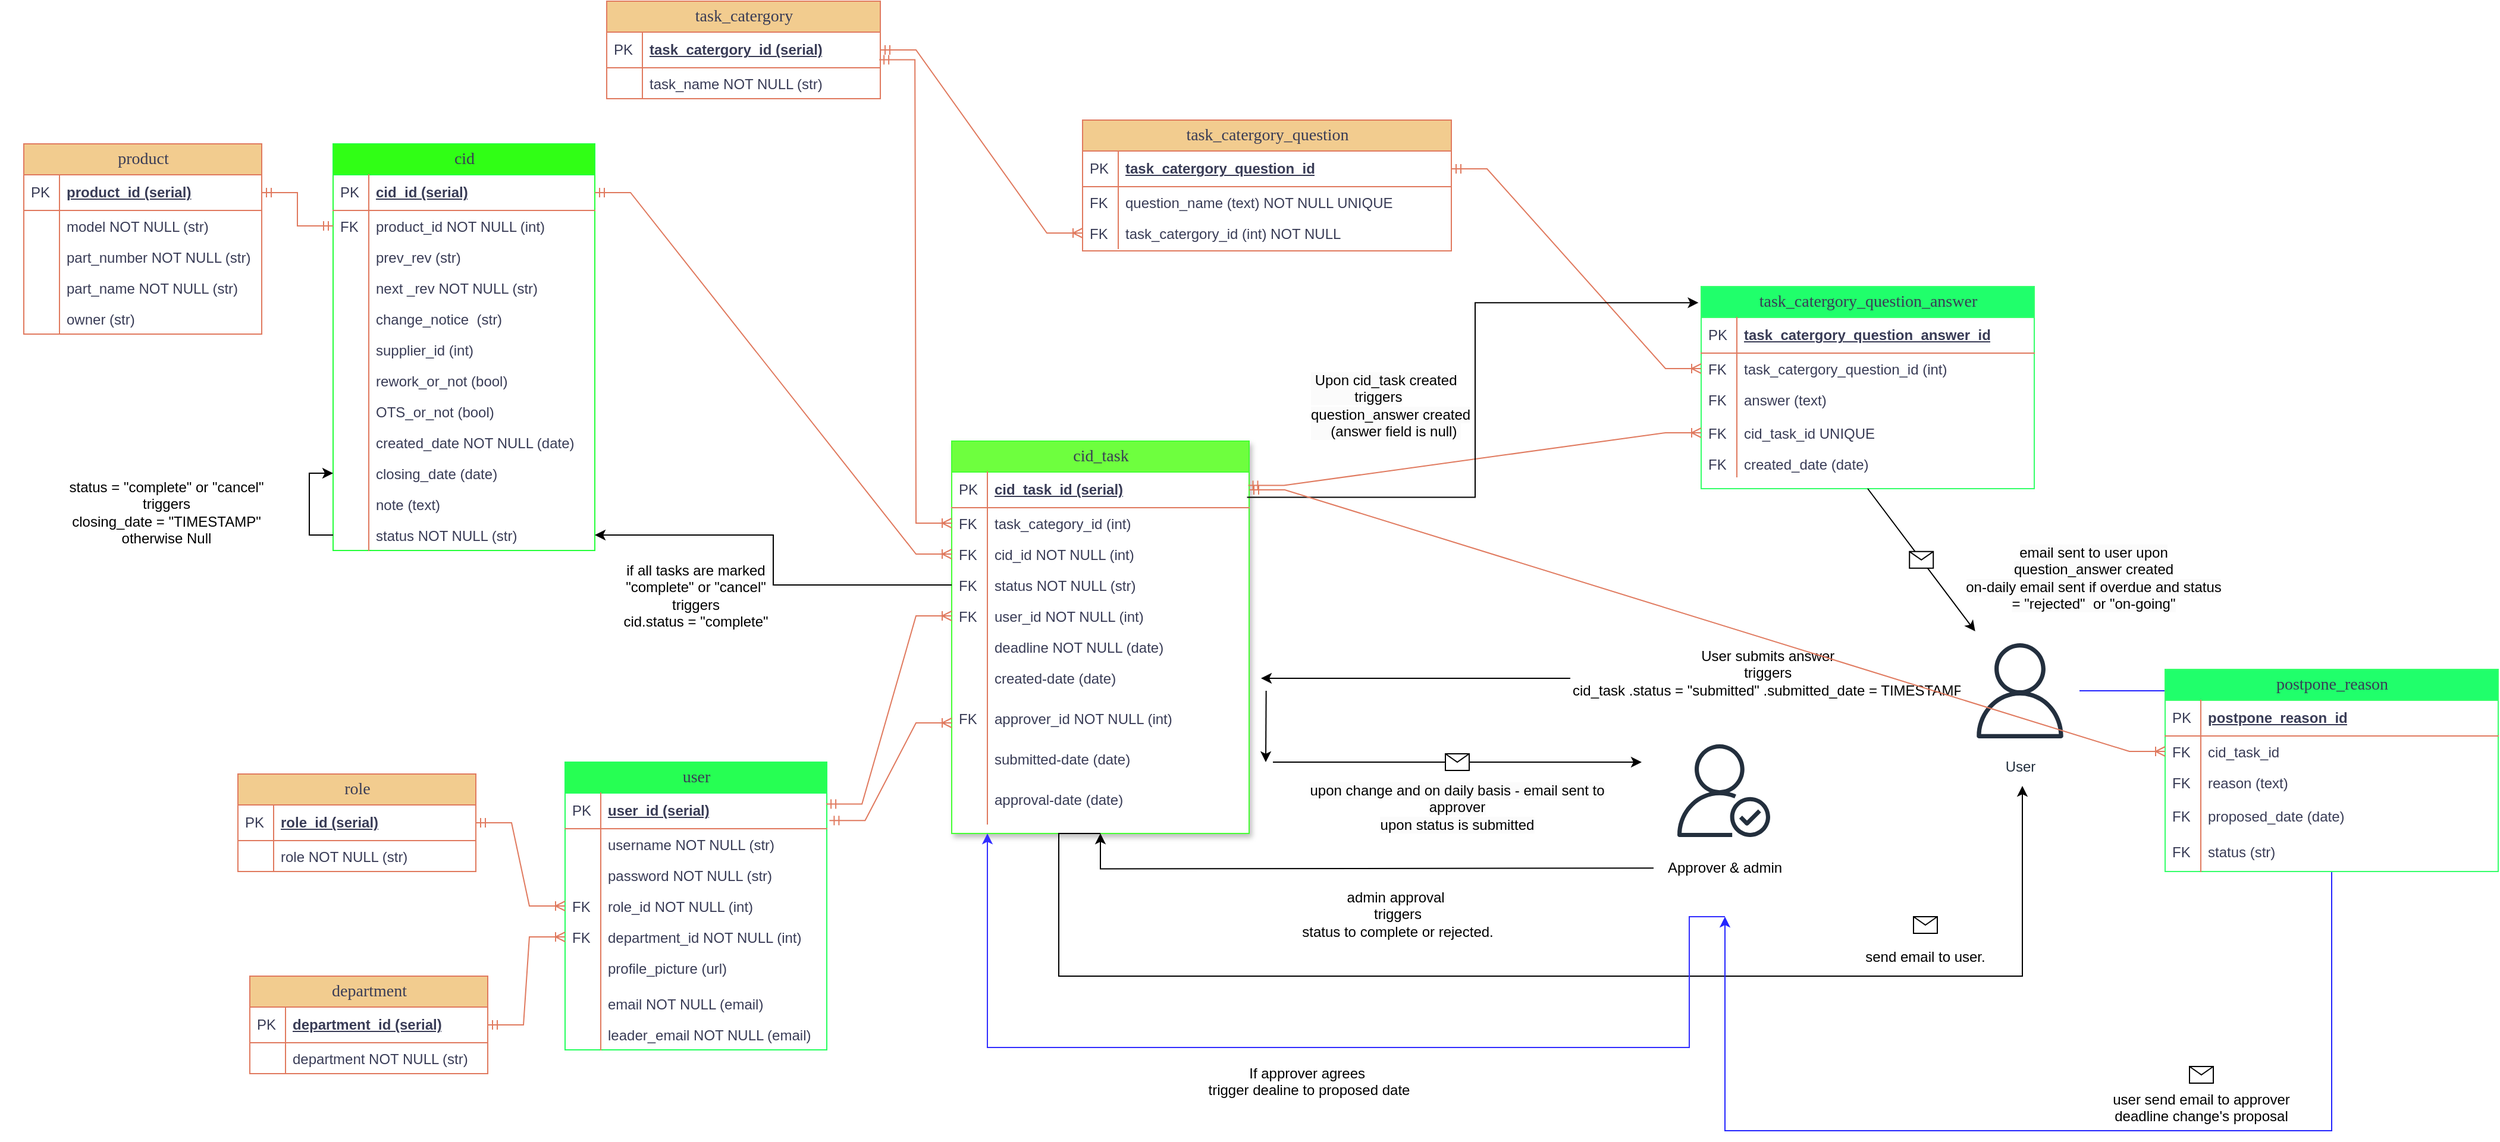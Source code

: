 <mxfile version="26.0.14">
  <diagram name="Page-1" id="e56a1550-8fbb-45ad-956c-1786394a9013">
    <mxGraphModel dx="2137" dy="1102" grid="1" gridSize="10" guides="1" tooltips="1" connect="1" arrows="1" fold="1" page="1" pageScale="1" pageWidth="1100" pageHeight="850" background="none" math="0" shadow="0">
      <root>
        <mxCell id="0" />
        <mxCell id="1" parent="0" />
        <mxCell id="2e49270ec7c68f3f-80" value="user" style="swimlane;html=1;fontStyle=0;childLayout=stackLayout;horizontal=1;startSize=26;fillColor=#26FF53;horizontalStack=0;resizeParent=1;resizeLast=0;collapsible=1;marginBottom=0;swimlaneFillColor=#ffffff;align=center;rounded=0;shadow=0;comic=0;labelBackgroundColor=none;strokeWidth=1;fontFamily=Verdana;fontSize=14;strokeColor=#26FF5E;fontColor=#393C56;" parent="1" vertex="1">
          <mxGeometry x="515" y="720" width="220" height="242" as="geometry" />
        </mxCell>
        <mxCell id="2e49270ec7c68f3f-81" value="user_id (serial)" style="shape=partialRectangle;top=0;left=0;right=0;bottom=1;html=1;align=left;verticalAlign=middle;fillColor=none;spacingLeft=34;spacingRight=4;whiteSpace=wrap;overflow=hidden;rotatable=0;points=[[0,0.5],[1,0.5]];portConstraint=eastwest;dropTarget=0;fontStyle=5;strokeColor=#E07A5F;labelBackgroundColor=none;fontColor=#393C56;" parent="2e49270ec7c68f3f-80" vertex="1">
          <mxGeometry y="26" width="220" height="30" as="geometry" />
        </mxCell>
        <mxCell id="2e49270ec7c68f3f-82" value="PK" style="shape=partialRectangle;top=0;left=0;bottom=0;html=1;fillColor=none;align=left;verticalAlign=middle;spacingLeft=4;spacingRight=4;whiteSpace=wrap;overflow=hidden;rotatable=0;points=[];portConstraint=eastwest;part=1;labelBackgroundColor=none;strokeColor=#E07A5F;fontColor=#393C56;" parent="2e49270ec7c68f3f-81" vertex="1" connectable="0">
          <mxGeometry width="30" height="30" as="geometry" />
        </mxCell>
        <mxCell id="2e49270ec7c68f3f-83" value="username NOT NULL (str)" style="shape=partialRectangle;top=0;left=0;right=0;bottom=0;html=1;align=left;verticalAlign=top;fillColor=none;spacingLeft=34;spacingRight=4;whiteSpace=wrap;overflow=hidden;rotatable=0;points=[[0,0.5],[1,0.5]];portConstraint=eastwest;dropTarget=0;labelBackgroundColor=none;strokeColor=#E07A5F;fontColor=#393C56;" parent="2e49270ec7c68f3f-80" vertex="1">
          <mxGeometry y="56" width="220" height="26" as="geometry" />
        </mxCell>
        <mxCell id="2e49270ec7c68f3f-84" value="" style="shape=partialRectangle;top=0;left=0;bottom=0;html=1;fillColor=none;align=left;verticalAlign=top;spacingLeft=4;spacingRight=4;whiteSpace=wrap;overflow=hidden;rotatable=0;points=[];portConstraint=eastwest;part=1;labelBackgroundColor=none;strokeColor=#E07A5F;fontColor=#393C56;" parent="2e49270ec7c68f3f-83" vertex="1" connectable="0">
          <mxGeometry width="30" height="26" as="geometry" />
        </mxCell>
        <mxCell id="2e49270ec7c68f3f-85" value="password NOT NULL (str)" style="shape=partialRectangle;top=0;left=0;right=0;bottom=0;html=1;align=left;verticalAlign=top;fillColor=none;spacingLeft=34;spacingRight=4;whiteSpace=wrap;overflow=hidden;rotatable=0;points=[[0,0.5],[1,0.5]];portConstraint=eastwest;dropTarget=0;labelBackgroundColor=none;strokeColor=#E07A5F;fontColor=#393C56;" parent="2e49270ec7c68f3f-80" vertex="1">
          <mxGeometry y="82" width="220" height="26" as="geometry" />
        </mxCell>
        <mxCell id="2e49270ec7c68f3f-86" value="" style="shape=partialRectangle;top=0;left=0;bottom=0;html=1;fillColor=none;align=left;verticalAlign=top;spacingLeft=4;spacingRight=4;whiteSpace=wrap;overflow=hidden;rotatable=0;points=[];portConstraint=eastwest;part=1;labelBackgroundColor=none;strokeColor=#E07A5F;fontColor=#393C56;" parent="2e49270ec7c68f3f-85" vertex="1" connectable="0">
          <mxGeometry width="30" height="26" as="geometry" />
        </mxCell>
        <mxCell id="2e49270ec7c68f3f-87" value="role_id NOT NULL (int)" style="shape=partialRectangle;top=0;left=0;right=0;bottom=0;html=1;align=left;verticalAlign=top;fillColor=none;spacingLeft=34;spacingRight=4;whiteSpace=wrap;overflow=hidden;rotatable=0;points=[[0,0.5],[1,0.5]];portConstraint=eastwest;dropTarget=0;labelBackgroundColor=none;strokeColor=#E07A5F;fontColor=#393C56;" parent="2e49270ec7c68f3f-80" vertex="1">
          <mxGeometry y="108" width="220" height="26" as="geometry" />
        </mxCell>
        <mxCell id="2e49270ec7c68f3f-88" value="FK" style="shape=partialRectangle;top=0;left=0;bottom=0;html=1;fillColor=none;align=left;verticalAlign=top;spacingLeft=4;spacingRight=4;whiteSpace=wrap;overflow=hidden;rotatable=0;points=[];portConstraint=eastwest;part=1;labelBackgroundColor=none;strokeColor=#E07A5F;fontColor=#393C56;" parent="2e49270ec7c68f3f-87" vertex="1" connectable="0">
          <mxGeometry width="30" height="26" as="geometry" />
        </mxCell>
        <mxCell id="2e49270ec7c68f3f-89" value="department_id NOT NULL (int)&lt;br&gt;&lt;div&gt;&lt;br&gt;&lt;/div&gt;" style="shape=partialRectangle;top=0;left=0;right=0;bottom=0;html=1;align=left;verticalAlign=top;fillColor=none;spacingLeft=34;spacingRight=4;whiteSpace=wrap;overflow=hidden;rotatable=0;points=[[0,0.5],[1,0.5]];portConstraint=eastwest;dropTarget=0;labelBackgroundColor=none;strokeColor=#E07A5F;fontColor=#393C56;" parent="2e49270ec7c68f3f-80" vertex="1">
          <mxGeometry y="134" width="220" height="26" as="geometry" />
        </mxCell>
        <mxCell id="2e49270ec7c68f3f-90" value="FK" style="shape=partialRectangle;top=0;left=0;bottom=0;html=1;fillColor=none;align=left;verticalAlign=top;spacingLeft=4;spacingRight=4;whiteSpace=wrap;overflow=hidden;rotatable=0;points=[];portConstraint=eastwest;part=1;labelBackgroundColor=none;strokeColor=#E07A5F;fontColor=#393C56;" parent="2e49270ec7c68f3f-89" vertex="1" connectable="0">
          <mxGeometry width="30" height="26" as="geometry" />
        </mxCell>
        <mxCell id="e1Z72pLPs2CvFWhqXE2E-46" value="profile_picture (url)" style="shape=partialRectangle;top=0;left=0;right=0;bottom=0;html=1;align=left;verticalAlign=top;fillColor=none;spacingLeft=34;spacingRight=4;whiteSpace=wrap;overflow=hidden;rotatable=0;points=[[0,0.5],[1,0.5]];portConstraint=eastwest;dropTarget=0;labelBackgroundColor=none;strokeColor=#E07A5F;fontColor=#393C56;" parent="2e49270ec7c68f3f-80" vertex="1">
          <mxGeometry y="160" width="220" height="30" as="geometry" />
        </mxCell>
        <mxCell id="e1Z72pLPs2CvFWhqXE2E-47" value="" style="shape=partialRectangle;top=0;left=0;bottom=0;html=1;fillColor=none;align=left;verticalAlign=top;spacingLeft=4;spacingRight=4;whiteSpace=wrap;overflow=hidden;rotatable=0;points=[];portConstraint=eastwest;part=1;labelBackgroundColor=none;strokeColor=#E07A5F;fontColor=#393C56;" parent="e1Z72pLPs2CvFWhqXE2E-46" vertex="1" connectable="0">
          <mxGeometry width="30" height="30.0" as="geometry" />
        </mxCell>
        <mxCell id="e1Z72pLPs2CvFWhqXE2E-48" value="email NOT NULL (email)" style="shape=partialRectangle;top=0;left=0;right=0;bottom=0;html=1;align=left;verticalAlign=top;fillColor=none;spacingLeft=34;spacingRight=4;whiteSpace=wrap;overflow=hidden;rotatable=0;points=[[0,0.5],[1,0.5]];portConstraint=eastwest;dropTarget=0;labelBackgroundColor=none;strokeColor=#E07A5F;fontColor=#393C56;" parent="2e49270ec7c68f3f-80" vertex="1">
          <mxGeometry y="190" width="220" height="26" as="geometry" />
        </mxCell>
        <mxCell id="e1Z72pLPs2CvFWhqXE2E-49" value="" style="shape=partialRectangle;top=0;left=0;bottom=0;html=1;fillColor=none;align=left;verticalAlign=top;spacingLeft=4;spacingRight=4;whiteSpace=wrap;overflow=hidden;rotatable=0;points=[];portConstraint=eastwest;part=1;labelBackgroundColor=none;strokeColor=#E07A5F;fontColor=#393C56;" parent="e1Z72pLPs2CvFWhqXE2E-48" vertex="1" connectable="0">
          <mxGeometry width="30" height="26" as="geometry" />
        </mxCell>
        <mxCell id="e1Z72pLPs2CvFWhqXE2E-173" value="leader_email NOT NULL (email)" style="shape=partialRectangle;top=0;left=0;right=0;bottom=0;html=1;align=left;verticalAlign=top;fillColor=none;spacingLeft=34;spacingRight=4;whiteSpace=wrap;overflow=hidden;rotatable=0;points=[[0,0.5],[1,0.5]];portConstraint=eastwest;dropTarget=0;labelBackgroundColor=none;strokeColor=#E07A5F;fontColor=#393C56;" parent="2e49270ec7c68f3f-80" vertex="1">
          <mxGeometry y="216" width="220" height="26" as="geometry" />
        </mxCell>
        <mxCell id="e1Z72pLPs2CvFWhqXE2E-174" value="" style="shape=partialRectangle;top=0;left=0;bottom=0;html=1;fillColor=none;align=left;verticalAlign=top;spacingLeft=4;spacingRight=4;whiteSpace=wrap;overflow=hidden;rotatable=0;points=[];portConstraint=eastwest;part=1;labelBackgroundColor=none;strokeColor=#E07A5F;fontColor=#393C56;" parent="e1Z72pLPs2CvFWhqXE2E-173" vertex="1" connectable="0">
          <mxGeometry width="30" height="26" as="geometry" />
        </mxCell>
        <mxCell id="e1Z72pLPs2CvFWhqXE2E-2" value="cid" style="swimlane;html=1;fontStyle=0;childLayout=stackLayout;horizontal=1;startSize=26;fillColor=#30FF15;horizontalStack=0;resizeParent=1;resizeLast=0;collapsible=1;marginBottom=0;swimlaneFillColor=#ffffff;align=center;rounded=0;shadow=0;comic=0;labelBackgroundColor=none;strokeWidth=1;fontFamily=Verdana;fontSize=14;strokeColor=#26FF3B;fontColor=#393C56;" parent="1" vertex="1">
          <mxGeometry x="320" y="200" width="220" height="342" as="geometry" />
        </mxCell>
        <mxCell id="e1Z72pLPs2CvFWhqXE2E-3" value="cid_id (serial)" style="shape=partialRectangle;top=0;left=0;right=0;bottom=1;html=1;align=left;verticalAlign=middle;fillColor=none;spacingLeft=34;spacingRight=4;whiteSpace=wrap;overflow=hidden;rotatable=0;points=[[0,0.5],[1,0.5]];portConstraint=eastwest;dropTarget=0;fontStyle=5;labelBackgroundColor=none;strokeColor=#E07A5F;fontColor=#393C56;" parent="e1Z72pLPs2CvFWhqXE2E-2" vertex="1">
          <mxGeometry y="26" width="220" height="30" as="geometry" />
        </mxCell>
        <mxCell id="e1Z72pLPs2CvFWhqXE2E-4" value="PK" style="shape=partialRectangle;top=0;left=0;bottom=0;html=1;fillColor=none;align=left;verticalAlign=middle;spacingLeft=4;spacingRight=4;whiteSpace=wrap;overflow=hidden;rotatable=0;points=[];portConstraint=eastwest;part=1;labelBackgroundColor=none;strokeColor=#E07A5F;fontColor=#393C56;" parent="e1Z72pLPs2CvFWhqXE2E-3" vertex="1" connectable="0">
          <mxGeometry width="30" height="30" as="geometry" />
        </mxCell>
        <mxCell id="e1Z72pLPs2CvFWhqXE2E-5" value="product_id NOT NULL (int)" style="shape=partialRectangle;top=0;left=0;right=0;bottom=0;html=1;align=left;verticalAlign=top;fillColor=none;spacingLeft=34;spacingRight=4;whiteSpace=wrap;overflow=hidden;rotatable=0;points=[[0,0.5],[1,0.5]];portConstraint=eastwest;dropTarget=0;labelBackgroundColor=none;strokeColor=#E07A5F;fontColor=#393C56;" parent="e1Z72pLPs2CvFWhqXE2E-2" vertex="1">
          <mxGeometry y="56" width="220" height="26" as="geometry" />
        </mxCell>
        <mxCell id="e1Z72pLPs2CvFWhqXE2E-6" value="FK" style="shape=partialRectangle;top=0;left=0;bottom=0;html=1;fillColor=none;align=left;verticalAlign=top;spacingLeft=4;spacingRight=4;whiteSpace=wrap;overflow=hidden;rotatable=0;points=[];portConstraint=eastwest;part=1;labelBackgroundColor=none;strokeColor=#E07A5F;fontColor=#393C56;" parent="e1Z72pLPs2CvFWhqXE2E-5" vertex="1" connectable="0">
          <mxGeometry width="30" height="26" as="geometry" />
        </mxCell>
        <mxCell id="e1Z72pLPs2CvFWhqXE2E-7" value="prev_rev (str)" style="shape=partialRectangle;top=0;left=0;right=0;bottom=0;html=1;align=left;verticalAlign=top;fillColor=none;spacingLeft=34;spacingRight=4;whiteSpace=wrap;overflow=hidden;rotatable=0;points=[[0,0.5],[1,0.5]];portConstraint=eastwest;dropTarget=0;labelBackgroundColor=none;strokeColor=#E07A5F;fontColor=#393C56;" parent="e1Z72pLPs2CvFWhqXE2E-2" vertex="1">
          <mxGeometry y="82" width="220" height="26" as="geometry" />
        </mxCell>
        <mxCell id="e1Z72pLPs2CvFWhqXE2E-8" value="" style="shape=partialRectangle;top=0;left=0;bottom=0;html=1;fillColor=none;align=left;verticalAlign=top;spacingLeft=4;spacingRight=4;whiteSpace=wrap;overflow=hidden;rotatable=0;points=[];portConstraint=eastwest;part=1;labelBackgroundColor=none;strokeColor=#E07A5F;fontColor=#393C56;" parent="e1Z72pLPs2CvFWhqXE2E-7" vertex="1" connectable="0">
          <mxGeometry width="30" height="26" as="geometry" />
        </mxCell>
        <mxCell id="e1Z72pLPs2CvFWhqXE2E-9" value="next _rev NOT NULL (str)" style="shape=partialRectangle;top=0;left=0;right=0;bottom=0;html=1;align=left;verticalAlign=top;fillColor=none;spacingLeft=34;spacingRight=4;whiteSpace=wrap;overflow=hidden;rotatable=0;points=[[0,0.5],[1,0.5]];portConstraint=eastwest;dropTarget=0;labelBackgroundColor=none;strokeColor=#E07A5F;fontColor=#393C56;" parent="e1Z72pLPs2CvFWhqXE2E-2" vertex="1">
          <mxGeometry y="108" width="220" height="26" as="geometry" />
        </mxCell>
        <mxCell id="e1Z72pLPs2CvFWhqXE2E-10" value="" style="shape=partialRectangle;top=0;left=0;bottom=0;html=1;fillColor=none;align=left;verticalAlign=top;spacingLeft=4;spacingRight=4;whiteSpace=wrap;overflow=hidden;rotatable=0;points=[];portConstraint=eastwest;part=1;labelBackgroundColor=none;strokeColor=#E07A5F;fontColor=#393C56;" parent="e1Z72pLPs2CvFWhqXE2E-9" vertex="1" connectable="0">
          <mxGeometry width="30" height="26" as="geometry" />
        </mxCell>
        <mxCell id="e1Z72pLPs2CvFWhqXE2E-59" value="change_notice&amp;nbsp; (str)" style="shape=partialRectangle;top=0;left=0;right=0;bottom=0;html=1;align=left;verticalAlign=top;fillColor=none;spacingLeft=34;spacingRight=4;whiteSpace=wrap;overflow=hidden;rotatable=0;points=[[0,0.5],[1,0.5]];portConstraint=eastwest;dropTarget=0;labelBackgroundColor=none;strokeColor=#E07A5F;fontColor=#393C56;" parent="e1Z72pLPs2CvFWhqXE2E-2" vertex="1">
          <mxGeometry y="134" width="220" height="26" as="geometry" />
        </mxCell>
        <mxCell id="e1Z72pLPs2CvFWhqXE2E-60" value="" style="shape=partialRectangle;top=0;left=0;bottom=0;html=1;fillColor=none;align=left;verticalAlign=top;spacingLeft=4;spacingRight=4;whiteSpace=wrap;overflow=hidden;rotatable=0;points=[];portConstraint=eastwest;part=1;labelBackgroundColor=none;strokeColor=#E07A5F;fontColor=#393C56;" parent="e1Z72pLPs2CvFWhqXE2E-59" vertex="1" connectable="0">
          <mxGeometry width="30" height="26" as="geometry" />
        </mxCell>
        <mxCell id="e1Z72pLPs2CvFWhqXE2E-61" value="supplier_id (int)" style="shape=partialRectangle;top=0;left=0;right=0;bottom=0;html=1;align=left;verticalAlign=top;fillColor=none;spacingLeft=34;spacingRight=4;whiteSpace=wrap;overflow=hidden;rotatable=0;points=[[0,0.5],[1,0.5]];portConstraint=eastwest;dropTarget=0;labelBackgroundColor=none;strokeColor=#E07A5F;fontColor=#393C56;" parent="e1Z72pLPs2CvFWhqXE2E-2" vertex="1">
          <mxGeometry y="160" width="220" height="26" as="geometry" />
        </mxCell>
        <mxCell id="e1Z72pLPs2CvFWhqXE2E-62" value="" style="shape=partialRectangle;top=0;left=0;bottom=0;html=1;fillColor=none;align=left;verticalAlign=top;spacingLeft=4;spacingRight=4;whiteSpace=wrap;overflow=hidden;rotatable=0;points=[];portConstraint=eastwest;part=1;labelBackgroundColor=none;strokeColor=#E07A5F;fontColor=#393C56;" parent="e1Z72pLPs2CvFWhqXE2E-61" vertex="1" connectable="0">
          <mxGeometry width="30" height="26" as="geometry" />
        </mxCell>
        <mxCell id="e1Z72pLPs2CvFWhqXE2E-63" value="rework_or_not (bool)" style="shape=partialRectangle;top=0;left=0;right=0;bottom=0;html=1;align=left;verticalAlign=top;fillColor=none;spacingLeft=34;spacingRight=4;whiteSpace=wrap;overflow=hidden;rotatable=0;points=[[0,0.5],[1,0.5]];portConstraint=eastwest;dropTarget=0;labelBackgroundColor=none;strokeColor=#E07A5F;fontColor=#393C56;" parent="e1Z72pLPs2CvFWhqXE2E-2" vertex="1">
          <mxGeometry y="186" width="220" height="26" as="geometry" />
        </mxCell>
        <mxCell id="e1Z72pLPs2CvFWhqXE2E-64" value="" style="shape=partialRectangle;top=0;left=0;bottom=0;html=1;fillColor=none;align=left;verticalAlign=top;spacingLeft=4;spacingRight=4;whiteSpace=wrap;overflow=hidden;rotatable=0;points=[];portConstraint=eastwest;part=1;labelBackgroundColor=none;strokeColor=#E07A5F;fontColor=#393C56;" parent="e1Z72pLPs2CvFWhqXE2E-63" vertex="1" connectable="0">
          <mxGeometry width="30" height="26" as="geometry" />
        </mxCell>
        <mxCell id="e1Z72pLPs2CvFWhqXE2E-65" value="OTS_or_not (bool)" style="shape=partialRectangle;top=0;left=0;right=0;bottom=0;html=1;align=left;verticalAlign=top;fillColor=none;spacingLeft=34;spacingRight=4;whiteSpace=wrap;overflow=hidden;rotatable=0;points=[[0,0.5],[1,0.5]];portConstraint=eastwest;dropTarget=0;labelBackgroundColor=none;strokeColor=#E07A5F;fontColor=#393C56;" parent="e1Z72pLPs2CvFWhqXE2E-2" vertex="1">
          <mxGeometry y="212" width="220" height="26" as="geometry" />
        </mxCell>
        <mxCell id="e1Z72pLPs2CvFWhqXE2E-66" value="" style="shape=partialRectangle;top=0;left=0;bottom=0;html=1;fillColor=none;align=left;verticalAlign=top;spacingLeft=4;spacingRight=4;whiteSpace=wrap;overflow=hidden;rotatable=0;points=[];portConstraint=eastwest;part=1;labelBackgroundColor=none;strokeColor=#E07A5F;fontColor=#393C56;" parent="e1Z72pLPs2CvFWhqXE2E-65" vertex="1" connectable="0">
          <mxGeometry width="30" height="26" as="geometry" />
        </mxCell>
        <mxCell id="e1Z72pLPs2CvFWhqXE2E-67" value="created_date NOT NULL (date)" style="shape=partialRectangle;top=0;left=0;right=0;bottom=0;html=1;align=left;verticalAlign=top;fillColor=none;spacingLeft=34;spacingRight=4;whiteSpace=wrap;overflow=hidden;rotatable=0;points=[[0,0.5],[1,0.5]];portConstraint=eastwest;dropTarget=0;labelBackgroundColor=none;strokeColor=#E07A5F;fontColor=#393C56;" parent="e1Z72pLPs2CvFWhqXE2E-2" vertex="1">
          <mxGeometry y="238" width="220" height="26" as="geometry" />
        </mxCell>
        <mxCell id="e1Z72pLPs2CvFWhqXE2E-68" value="" style="shape=partialRectangle;top=0;left=0;bottom=0;html=1;fillColor=none;align=left;verticalAlign=top;spacingLeft=4;spacingRight=4;whiteSpace=wrap;overflow=hidden;rotatable=0;points=[];portConstraint=eastwest;part=1;labelBackgroundColor=none;strokeColor=#E07A5F;fontColor=#393C56;" parent="e1Z72pLPs2CvFWhqXE2E-67" vertex="1" connectable="0">
          <mxGeometry width="30" height="26" as="geometry" />
        </mxCell>
        <mxCell id="e1Z72pLPs2CvFWhqXE2E-69" value="closing_date (date)" style="shape=partialRectangle;top=0;left=0;right=0;bottom=0;html=1;align=left;verticalAlign=top;fillColor=none;spacingLeft=34;spacingRight=4;whiteSpace=wrap;overflow=hidden;rotatable=0;points=[[0,0.5],[1,0.5]];portConstraint=eastwest;dropTarget=0;labelBackgroundColor=none;strokeColor=#E07A5F;fontColor=#393C56;" parent="e1Z72pLPs2CvFWhqXE2E-2" vertex="1">
          <mxGeometry y="264" width="220" height="26" as="geometry" />
        </mxCell>
        <mxCell id="e1Z72pLPs2CvFWhqXE2E-70" value="" style="shape=partialRectangle;top=0;left=0;bottom=0;html=1;fillColor=none;align=left;verticalAlign=top;spacingLeft=4;spacingRight=4;whiteSpace=wrap;overflow=hidden;rotatable=0;points=[];portConstraint=eastwest;part=1;labelBackgroundColor=none;strokeColor=#E07A5F;fontColor=#393C56;" parent="e1Z72pLPs2CvFWhqXE2E-69" vertex="1" connectable="0">
          <mxGeometry width="30" height="26" as="geometry" />
        </mxCell>
        <mxCell id="e1Z72pLPs2CvFWhqXE2E-73" value="note (text)" style="shape=partialRectangle;top=0;left=0;right=0;bottom=0;html=1;align=left;verticalAlign=top;fillColor=none;spacingLeft=34;spacingRight=4;whiteSpace=wrap;overflow=hidden;rotatable=0;points=[[0,0.5],[1,0.5]];portConstraint=eastwest;dropTarget=0;labelBackgroundColor=none;strokeColor=#E07A5F;fontColor=#393C56;" parent="e1Z72pLPs2CvFWhqXE2E-2" vertex="1">
          <mxGeometry y="290" width="220" height="26" as="geometry" />
        </mxCell>
        <mxCell id="e1Z72pLPs2CvFWhqXE2E-74" value="" style="shape=partialRectangle;top=0;left=0;bottom=0;html=1;fillColor=none;align=left;verticalAlign=top;spacingLeft=4;spacingRight=4;whiteSpace=wrap;overflow=hidden;rotatable=0;points=[];portConstraint=eastwest;part=1;labelBackgroundColor=none;strokeColor=#E07A5F;fontColor=#393C56;" parent="e1Z72pLPs2CvFWhqXE2E-73" vertex="1" connectable="0">
          <mxGeometry width="30" height="26" as="geometry" />
        </mxCell>
        <mxCell id="3_jZ3jPT5YRdrS6x4TlJ-5" style="edgeStyle=orthogonalEdgeStyle;rounded=0;orthogonalLoop=1;jettySize=auto;html=1;exitX=0;exitY=0.5;exitDx=0;exitDy=0;entryX=0;entryY=0.5;entryDx=0;entryDy=0;" parent="e1Z72pLPs2CvFWhqXE2E-2" source="3_jZ3jPT5YRdrS6x4TlJ-1" target="e1Z72pLPs2CvFWhqXE2E-69" edge="1">
          <mxGeometry relative="1" as="geometry" />
        </mxCell>
        <mxCell id="3_jZ3jPT5YRdrS6x4TlJ-1" value="status NOT NULL (str)" style="shape=partialRectangle;top=0;left=0;right=0;bottom=0;html=1;align=left;verticalAlign=top;fillColor=none;spacingLeft=34;spacingRight=4;whiteSpace=wrap;overflow=hidden;rotatable=0;points=[[0,0.5],[1,0.5]];portConstraint=eastwest;dropTarget=0;labelBackgroundColor=none;strokeColor=#E07A5F;fontColor=#393C56;" parent="e1Z72pLPs2CvFWhqXE2E-2" vertex="1">
          <mxGeometry y="316" width="220" height="26" as="geometry" />
        </mxCell>
        <mxCell id="3_jZ3jPT5YRdrS6x4TlJ-2" value="" style="shape=partialRectangle;top=0;left=0;bottom=0;html=1;fillColor=none;align=left;verticalAlign=top;spacingLeft=4;spacingRight=4;whiteSpace=wrap;overflow=hidden;rotatable=0;points=[];portConstraint=eastwest;part=1;labelBackgroundColor=none;strokeColor=#E07A5F;fontColor=#393C56;" parent="3_jZ3jPT5YRdrS6x4TlJ-1" vertex="1" connectable="0">
          <mxGeometry width="30" height="26" as="geometry" />
        </mxCell>
        <mxCell id="e1Z72pLPs2CvFWhqXE2E-15" value="department" style="swimlane;html=1;fontStyle=0;childLayout=stackLayout;horizontal=1;startSize=26;fillColor=#F2CC8F;horizontalStack=0;resizeParent=1;resizeLast=0;collapsible=1;marginBottom=0;swimlaneFillColor=#ffffff;align=center;rounded=0;shadow=0;comic=0;labelBackgroundColor=none;strokeWidth=1;fontFamily=Verdana;fontSize=14;strokeColor=#E07A5F;fontColor=#393C56;" parent="1" vertex="1">
          <mxGeometry x="250" y="900" width="200" height="82" as="geometry" />
        </mxCell>
        <mxCell id="e1Z72pLPs2CvFWhqXE2E-16" value="department_id (serial)" style="shape=partialRectangle;top=0;left=0;right=0;bottom=1;html=1;align=left;verticalAlign=middle;fillColor=none;spacingLeft=34;spacingRight=4;whiteSpace=wrap;overflow=hidden;rotatable=0;points=[[0,0.5],[1,0.5]];portConstraint=eastwest;dropTarget=0;fontStyle=5;labelBackgroundColor=none;strokeColor=#E07A5F;fontColor=#393C56;" parent="e1Z72pLPs2CvFWhqXE2E-15" vertex="1">
          <mxGeometry y="26" width="200" height="30" as="geometry" />
        </mxCell>
        <mxCell id="e1Z72pLPs2CvFWhqXE2E-17" value="PK" style="shape=partialRectangle;top=0;left=0;bottom=0;html=1;fillColor=none;align=left;verticalAlign=middle;spacingLeft=4;spacingRight=4;whiteSpace=wrap;overflow=hidden;rotatable=0;points=[];portConstraint=eastwest;part=1;labelBackgroundColor=none;strokeColor=#E07A5F;fontColor=#393C56;" parent="e1Z72pLPs2CvFWhqXE2E-16" vertex="1" connectable="0">
          <mxGeometry width="30" height="30" as="geometry" />
        </mxCell>
        <mxCell id="e1Z72pLPs2CvFWhqXE2E-31" value="department NOT NULL (str)" style="shape=partialRectangle;top=0;left=0;right=0;bottom=0;html=1;align=left;verticalAlign=top;fillColor=none;spacingLeft=34;spacingRight=4;whiteSpace=wrap;overflow=hidden;rotatable=0;points=[[0,0.5],[1,0.5]];portConstraint=eastwest;dropTarget=0;labelBackgroundColor=none;strokeColor=#E07A5F;fontColor=#393C56;" parent="e1Z72pLPs2CvFWhqXE2E-15" vertex="1">
          <mxGeometry y="56" width="200" height="26" as="geometry" />
        </mxCell>
        <mxCell id="e1Z72pLPs2CvFWhqXE2E-32" value="" style="shape=partialRectangle;top=0;left=0;bottom=0;html=1;fillColor=none;align=left;verticalAlign=top;spacingLeft=4;spacingRight=4;whiteSpace=wrap;overflow=hidden;rotatable=0;points=[];portConstraint=eastwest;part=1;labelBackgroundColor=none;strokeColor=#E07A5F;fontColor=#393C56;" parent="e1Z72pLPs2CvFWhqXE2E-31" vertex="1" connectable="0">
          <mxGeometry width="30" height="26" as="geometry" />
        </mxCell>
        <mxCell id="e1Z72pLPs2CvFWhqXE2E-51" value="role" style="swimlane;html=1;fontStyle=0;childLayout=stackLayout;horizontal=1;startSize=26;fillColor=#F2CC8F;horizontalStack=0;resizeParent=1;resizeLast=0;collapsible=1;marginBottom=0;swimlaneFillColor=#ffffff;align=center;rounded=0;shadow=0;comic=0;labelBackgroundColor=none;strokeWidth=1;fontFamily=Verdana;fontSize=14;strokeColor=#E07A5F;fontColor=#393C56;" parent="1" vertex="1">
          <mxGeometry x="240" y="730" width="200" height="82" as="geometry" />
        </mxCell>
        <mxCell id="e1Z72pLPs2CvFWhqXE2E-52" value="role_id (serial)" style="shape=partialRectangle;top=0;left=0;right=0;bottom=1;html=1;align=left;verticalAlign=middle;fillColor=none;spacingLeft=34;spacingRight=4;whiteSpace=wrap;overflow=hidden;rotatable=0;points=[[0,0.5],[1,0.5]];portConstraint=eastwest;dropTarget=0;fontStyle=5;labelBackgroundColor=none;strokeColor=#E07A5F;fontColor=#393C56;" parent="e1Z72pLPs2CvFWhqXE2E-51" vertex="1">
          <mxGeometry y="26" width="200" height="30" as="geometry" />
        </mxCell>
        <mxCell id="e1Z72pLPs2CvFWhqXE2E-53" value="PK" style="shape=partialRectangle;top=0;left=0;bottom=0;html=1;fillColor=none;align=left;verticalAlign=middle;spacingLeft=4;spacingRight=4;whiteSpace=wrap;overflow=hidden;rotatable=0;points=[];portConstraint=eastwest;part=1;labelBackgroundColor=none;strokeColor=#E07A5F;fontColor=#393C56;" parent="e1Z72pLPs2CvFWhqXE2E-52" vertex="1" connectable="0">
          <mxGeometry width="30" height="30" as="geometry" />
        </mxCell>
        <mxCell id="e1Z72pLPs2CvFWhqXE2E-54" value="role NOT NULL (str)" style="shape=partialRectangle;top=0;left=0;right=0;bottom=0;html=1;align=left;verticalAlign=top;fillColor=none;spacingLeft=34;spacingRight=4;whiteSpace=wrap;overflow=hidden;rotatable=0;points=[[0,0.5],[1,0.5]];portConstraint=eastwest;dropTarget=0;labelBackgroundColor=none;strokeColor=#E07A5F;fontColor=#393C56;" parent="e1Z72pLPs2CvFWhqXE2E-51" vertex="1">
          <mxGeometry y="56" width="200" height="26" as="geometry" />
        </mxCell>
        <mxCell id="e1Z72pLPs2CvFWhqXE2E-55" value="" style="shape=partialRectangle;top=0;left=0;bottom=0;html=1;fillColor=none;align=left;verticalAlign=top;spacingLeft=4;spacingRight=4;whiteSpace=wrap;overflow=hidden;rotatable=0;points=[];portConstraint=eastwest;part=1;labelBackgroundColor=none;strokeColor=#E07A5F;fontColor=#393C56;" parent="e1Z72pLPs2CvFWhqXE2E-54" vertex="1" connectable="0">
          <mxGeometry width="30" height="26" as="geometry" />
        </mxCell>
        <mxCell id="e1Z72pLPs2CvFWhqXE2E-104" value="product" style="swimlane;html=1;fontStyle=0;childLayout=stackLayout;horizontal=1;startSize=26;fillColor=#F2CC8F;horizontalStack=0;resizeParent=1;resizeLast=0;collapsible=1;marginBottom=0;swimlaneFillColor=#ffffff;align=center;rounded=0;shadow=0;comic=0;labelBackgroundColor=none;strokeWidth=1;fontFamily=Verdana;fontSize=14;strokeColor=#E07A5F;fontColor=#393C56;" parent="1" vertex="1">
          <mxGeometry x="60" y="200" width="200" height="160" as="geometry" />
        </mxCell>
        <mxCell id="e1Z72pLPs2CvFWhqXE2E-105" value="product_id (serial)" style="shape=partialRectangle;top=0;left=0;right=0;bottom=1;html=1;align=left;verticalAlign=middle;fillColor=none;spacingLeft=34;spacingRight=4;whiteSpace=wrap;overflow=hidden;rotatable=0;points=[[0,0.5],[1,0.5]];portConstraint=eastwest;dropTarget=0;fontStyle=5;strokeColor=#E07A5F;labelBackgroundColor=none;fontColor=#393C56;" parent="e1Z72pLPs2CvFWhqXE2E-104" vertex="1">
          <mxGeometry y="26" width="200" height="30" as="geometry" />
        </mxCell>
        <mxCell id="e1Z72pLPs2CvFWhqXE2E-106" value="PK" style="shape=partialRectangle;top=0;left=0;bottom=0;html=1;fillColor=none;align=left;verticalAlign=middle;spacingLeft=4;spacingRight=4;whiteSpace=wrap;overflow=hidden;rotatable=0;points=[];portConstraint=eastwest;part=1;labelBackgroundColor=none;strokeColor=#E07A5F;fontColor=#393C56;" parent="e1Z72pLPs2CvFWhqXE2E-105" vertex="1" connectable="0">
          <mxGeometry width="30" height="30" as="geometry" />
        </mxCell>
        <mxCell id="e1Z72pLPs2CvFWhqXE2E-107" value="model NOT NULL (str)" style="shape=partialRectangle;top=0;left=0;right=0;bottom=0;html=1;align=left;verticalAlign=top;fillColor=none;spacingLeft=34;spacingRight=4;whiteSpace=wrap;overflow=hidden;rotatable=0;points=[[0,0.5],[1,0.5]];portConstraint=eastwest;dropTarget=0;labelBackgroundColor=none;strokeColor=#E07A5F;fontColor=#393C56;" parent="e1Z72pLPs2CvFWhqXE2E-104" vertex="1">
          <mxGeometry y="56" width="200" height="26" as="geometry" />
        </mxCell>
        <mxCell id="e1Z72pLPs2CvFWhqXE2E-108" value="" style="shape=partialRectangle;top=0;left=0;bottom=0;html=1;fillColor=none;align=left;verticalAlign=top;spacingLeft=4;spacingRight=4;whiteSpace=wrap;overflow=hidden;rotatable=0;points=[];portConstraint=eastwest;part=1;labelBackgroundColor=none;strokeColor=#E07A5F;fontColor=#393C56;" parent="e1Z72pLPs2CvFWhqXE2E-107" vertex="1" connectable="0">
          <mxGeometry width="30" height="26" as="geometry" />
        </mxCell>
        <mxCell id="e1Z72pLPs2CvFWhqXE2E-109" value="part_number NOT NULL (str)" style="shape=partialRectangle;top=0;left=0;right=0;bottom=0;html=1;align=left;verticalAlign=top;fillColor=none;spacingLeft=34;spacingRight=4;whiteSpace=wrap;overflow=hidden;rotatable=0;points=[[0,0.5],[1,0.5]];portConstraint=eastwest;dropTarget=0;labelBackgroundColor=none;strokeColor=#E07A5F;fontColor=#393C56;" parent="e1Z72pLPs2CvFWhqXE2E-104" vertex="1">
          <mxGeometry y="82" width="200" height="26" as="geometry" />
        </mxCell>
        <mxCell id="e1Z72pLPs2CvFWhqXE2E-110" value="" style="shape=partialRectangle;top=0;left=0;bottom=0;html=1;fillColor=none;align=left;verticalAlign=top;spacingLeft=4;spacingRight=4;whiteSpace=wrap;overflow=hidden;rotatable=0;points=[];portConstraint=eastwest;part=1;labelBackgroundColor=none;strokeColor=#E07A5F;fontColor=#393C56;" parent="e1Z72pLPs2CvFWhqXE2E-109" vertex="1" connectable="0">
          <mxGeometry width="30" height="26" as="geometry" />
        </mxCell>
        <mxCell id="e1Z72pLPs2CvFWhqXE2E-111" value="part_name NOT NULL (str)" style="shape=partialRectangle;top=0;left=0;right=0;bottom=0;html=1;align=left;verticalAlign=top;fillColor=none;spacingLeft=34;spacingRight=4;whiteSpace=wrap;overflow=hidden;rotatable=0;points=[[0,0.5],[1,0.5]];portConstraint=eastwest;dropTarget=0;labelBackgroundColor=none;strokeColor=#E07A5F;fontColor=#393C56;" parent="e1Z72pLPs2CvFWhqXE2E-104" vertex="1">
          <mxGeometry y="108" width="200" height="26" as="geometry" />
        </mxCell>
        <mxCell id="e1Z72pLPs2CvFWhqXE2E-112" value="" style="shape=partialRectangle;top=0;left=0;bottom=0;html=1;fillColor=none;align=left;verticalAlign=top;spacingLeft=4;spacingRight=4;whiteSpace=wrap;overflow=hidden;rotatable=0;points=[];portConstraint=eastwest;part=1;labelBackgroundColor=none;strokeColor=#E07A5F;fontColor=#393C56;" parent="e1Z72pLPs2CvFWhqXE2E-111" vertex="1" connectable="0">
          <mxGeometry width="30" height="26" as="geometry" />
        </mxCell>
        <mxCell id="e1Z72pLPs2CvFWhqXE2E-113" value="&lt;div&gt;owner (str)&lt;/div&gt;" style="shape=partialRectangle;top=0;left=0;right=0;bottom=0;html=1;align=left;verticalAlign=top;fillColor=none;spacingLeft=34;spacingRight=4;whiteSpace=wrap;overflow=hidden;rotatable=0;points=[[0,0.5],[1,0.5]];portConstraint=eastwest;dropTarget=0;labelBackgroundColor=none;strokeColor=#E07A5F;fontColor=#393C56;" parent="e1Z72pLPs2CvFWhqXE2E-104" vertex="1">
          <mxGeometry y="134" width="200" height="26" as="geometry" />
        </mxCell>
        <mxCell id="e1Z72pLPs2CvFWhqXE2E-114" value="" style="shape=partialRectangle;top=0;left=0;bottom=0;html=1;fillColor=none;align=left;verticalAlign=top;spacingLeft=4;spacingRight=4;whiteSpace=wrap;overflow=hidden;rotatable=0;points=[];portConstraint=eastwest;part=1;labelBackgroundColor=none;strokeColor=#E07A5F;fontColor=#393C56;" parent="e1Z72pLPs2CvFWhqXE2E-113" vertex="1" connectable="0">
          <mxGeometry width="30" height="26" as="geometry" />
        </mxCell>
        <mxCell id="e1Z72pLPs2CvFWhqXE2E-126" value="task_catergory" style="swimlane;html=1;fontStyle=0;childLayout=stackLayout;horizontal=1;startSize=26;fillColor=#F2CC8F;horizontalStack=0;resizeParent=1;resizeLast=0;collapsible=1;marginBottom=0;swimlaneFillColor=#ffffff;align=center;rounded=0;shadow=0;comic=0;labelBackgroundColor=none;strokeWidth=1;fontFamily=Verdana;fontSize=14;strokeColor=#E07A5F;fontColor=#393C56;" parent="1" vertex="1">
          <mxGeometry x="550" y="80" width="230" height="82" as="geometry" />
        </mxCell>
        <mxCell id="e1Z72pLPs2CvFWhqXE2E-127" value="task_catergory_id (serial)" style="shape=partialRectangle;top=0;left=0;right=0;bottom=1;html=1;align=left;verticalAlign=middle;fillColor=none;spacingLeft=34;spacingRight=4;whiteSpace=wrap;overflow=hidden;rotatable=0;points=[[0,0.5],[1,0.5]];portConstraint=eastwest;dropTarget=0;fontStyle=5;strokeColor=#E07A5F;labelBackgroundColor=none;fontColor=#393C56;" parent="e1Z72pLPs2CvFWhqXE2E-126" vertex="1">
          <mxGeometry y="26" width="230" height="30" as="geometry" />
        </mxCell>
        <mxCell id="e1Z72pLPs2CvFWhqXE2E-128" value="PK" style="shape=partialRectangle;top=0;left=0;bottom=0;html=1;fillColor=none;align=left;verticalAlign=middle;spacingLeft=4;spacingRight=4;whiteSpace=wrap;overflow=hidden;rotatable=0;points=[];portConstraint=eastwest;part=1;labelBackgroundColor=none;strokeColor=#E07A5F;fontColor=#393C56;" parent="e1Z72pLPs2CvFWhqXE2E-127" vertex="1" connectable="0">
          <mxGeometry width="30" height="30" as="geometry" />
        </mxCell>
        <mxCell id="e1Z72pLPs2CvFWhqXE2E-129" value="task_name NOT NULL (str)" style="shape=partialRectangle;top=0;left=0;right=0;bottom=0;html=1;align=left;verticalAlign=top;fillColor=none;spacingLeft=34;spacingRight=4;whiteSpace=wrap;overflow=hidden;rotatable=0;points=[[0,0.5],[1,0.5]];portConstraint=eastwest;dropTarget=0;labelBackgroundColor=none;strokeColor=#E07A5F;fontColor=#393C56;" parent="e1Z72pLPs2CvFWhqXE2E-126" vertex="1">
          <mxGeometry y="56" width="230" height="26" as="geometry" />
        </mxCell>
        <mxCell id="e1Z72pLPs2CvFWhqXE2E-130" value="" style="shape=partialRectangle;top=0;left=0;bottom=0;html=1;fillColor=none;align=left;verticalAlign=top;spacingLeft=4;spacingRight=4;whiteSpace=wrap;overflow=hidden;rotatable=0;points=[];portConstraint=eastwest;part=1;labelBackgroundColor=none;strokeColor=#E07A5F;fontColor=#393C56;" parent="e1Z72pLPs2CvFWhqXE2E-129" vertex="1" connectable="0">
          <mxGeometry width="30" height="26" as="geometry" />
        </mxCell>
        <mxCell id="e1Z72pLPs2CvFWhqXE2E-138" value="cid_task" style="swimlane;html=1;fontStyle=0;childLayout=stackLayout;horizontal=1;startSize=26;fillColor=#6EFF3E;horizontalStack=0;resizeParent=1;resizeLast=0;collapsible=1;marginBottom=0;swimlaneFillColor=#ffffff;align=center;rounded=0;shadow=1;comic=0;labelBackgroundColor=none;strokeWidth=1;fontFamily=Verdana;fontSize=14;strokeColor=#46FF34;fontColor=#393C56;" parent="1" vertex="1">
          <mxGeometry x="840" y="450" width="250" height="330" as="geometry" />
        </mxCell>
        <mxCell id="e1Z72pLPs2CvFWhqXE2E-139" value="cid_task_id (serial)" style="shape=partialRectangle;top=0;left=0;right=0;bottom=1;html=1;align=left;verticalAlign=middle;fillColor=none;spacingLeft=34;spacingRight=4;whiteSpace=wrap;overflow=hidden;rotatable=0;points=[[0,0.5],[1,0.5]];portConstraint=eastwest;dropTarget=0;fontStyle=5;labelBackgroundColor=none;strokeColor=#E07A5F;fontColor=#393C56;" parent="e1Z72pLPs2CvFWhqXE2E-138" vertex="1">
          <mxGeometry y="26" width="250" height="30" as="geometry" />
        </mxCell>
        <mxCell id="e1Z72pLPs2CvFWhqXE2E-140" value="PK" style="shape=partialRectangle;top=0;left=0;bottom=0;html=1;fillColor=none;align=left;verticalAlign=middle;spacingLeft=4;spacingRight=4;whiteSpace=wrap;overflow=hidden;rotatable=0;points=[];portConstraint=eastwest;part=1;labelBackgroundColor=none;strokeColor=#E07A5F;fontColor=#393C56;" parent="e1Z72pLPs2CvFWhqXE2E-139" vertex="1" connectable="0">
          <mxGeometry width="30" height="30" as="geometry" />
        </mxCell>
        <mxCell id="e1Z72pLPs2CvFWhqXE2E-141" value="task_category_id (int)" style="shape=partialRectangle;top=0;left=0;right=0;bottom=0;html=1;align=left;verticalAlign=top;fillColor=none;spacingLeft=34;spacingRight=4;whiteSpace=wrap;overflow=hidden;rotatable=0;points=[[0,0.5],[1,0.5]];portConstraint=eastwest;dropTarget=0;labelBackgroundColor=none;strokeColor=#E07A5F;fontColor=#393C56;" parent="e1Z72pLPs2CvFWhqXE2E-138" vertex="1">
          <mxGeometry y="56" width="250" height="26" as="geometry" />
        </mxCell>
        <mxCell id="e1Z72pLPs2CvFWhqXE2E-142" value="FK" style="shape=partialRectangle;top=0;left=0;bottom=0;html=1;fillColor=none;align=left;verticalAlign=top;spacingLeft=4;spacingRight=4;whiteSpace=wrap;overflow=hidden;rotatable=0;points=[];portConstraint=eastwest;part=1;labelBackgroundColor=none;strokeColor=#E07A5F;fontColor=#393C56;" parent="e1Z72pLPs2CvFWhqXE2E-141" vertex="1" connectable="0">
          <mxGeometry width="30" height="26" as="geometry" />
        </mxCell>
        <mxCell id="e1Z72pLPs2CvFWhqXE2E-143" value="cid_id NOT NULL (int)" style="shape=partialRectangle;top=0;left=0;right=0;bottom=0;html=1;align=left;verticalAlign=top;fillColor=none;spacingLeft=34;spacingRight=4;whiteSpace=wrap;overflow=hidden;rotatable=0;points=[[0,0.5],[1,0.5]];portConstraint=eastwest;dropTarget=0;labelBackgroundColor=none;strokeColor=#E07A5F;fontColor=#393C56;" parent="e1Z72pLPs2CvFWhqXE2E-138" vertex="1">
          <mxGeometry y="82" width="250" height="26" as="geometry" />
        </mxCell>
        <mxCell id="e1Z72pLPs2CvFWhqXE2E-144" value="FK" style="shape=partialRectangle;top=0;left=0;bottom=0;html=1;fillColor=none;align=left;verticalAlign=top;spacingLeft=4;spacingRight=4;whiteSpace=wrap;overflow=hidden;rotatable=0;points=[];portConstraint=eastwest;part=1;labelBackgroundColor=none;strokeColor=#E07A5F;fontColor=#393C56;" parent="e1Z72pLPs2CvFWhqXE2E-143" vertex="1" connectable="0">
          <mxGeometry width="30" height="26" as="geometry" />
        </mxCell>
        <mxCell id="FDP0G7_FQ-IaxKkqoNTh-1" value="status NOT NULL (str)" style="shape=partialRectangle;top=0;left=0;right=0;bottom=0;html=1;align=left;verticalAlign=top;fillColor=none;spacingLeft=34;spacingRight=4;whiteSpace=wrap;overflow=hidden;rotatable=0;points=[[0,0.5],[1,0.5]];portConstraint=eastwest;dropTarget=0;labelBackgroundColor=none;strokeColor=#E07A5F;fontColor=#393C56;" parent="e1Z72pLPs2CvFWhqXE2E-138" vertex="1">
          <mxGeometry y="108" width="250" height="26" as="geometry" />
        </mxCell>
        <mxCell id="FDP0G7_FQ-IaxKkqoNTh-2" value="FK" style="shape=partialRectangle;top=0;left=0;bottom=0;html=1;fillColor=none;align=left;verticalAlign=top;spacingLeft=4;spacingRight=4;whiteSpace=wrap;overflow=hidden;rotatable=0;points=[];portConstraint=eastwest;part=1;labelBackgroundColor=none;strokeColor=#E07A5F;fontColor=#393C56;" parent="FDP0G7_FQ-IaxKkqoNTh-1" vertex="1" connectable="0">
          <mxGeometry width="30" height="26" as="geometry" />
        </mxCell>
        <mxCell id="FDP0G7_FQ-IaxKkqoNTh-3" value="user_id NOT NULL (int)" style="shape=partialRectangle;top=0;left=0;right=0;bottom=0;html=1;align=left;verticalAlign=top;fillColor=none;spacingLeft=34;spacingRight=4;whiteSpace=wrap;overflow=hidden;rotatable=0;points=[[0,0.5],[1,0.5]];portConstraint=eastwest;dropTarget=0;labelBackgroundColor=none;strokeColor=#E07A5F;fontColor=#393C56;" parent="e1Z72pLPs2CvFWhqXE2E-138" vertex="1">
          <mxGeometry y="134" width="250" height="26" as="geometry" />
        </mxCell>
        <mxCell id="FDP0G7_FQ-IaxKkqoNTh-4" value="FK" style="shape=partialRectangle;top=0;left=0;bottom=0;html=1;fillColor=none;align=left;verticalAlign=top;spacingLeft=4;spacingRight=4;whiteSpace=wrap;overflow=hidden;rotatable=0;points=[];portConstraint=eastwest;part=1;labelBackgroundColor=none;strokeColor=#E07A5F;fontColor=#393C56;" parent="FDP0G7_FQ-IaxKkqoNTh-3" vertex="1" connectable="0">
          <mxGeometry width="30" height="26" as="geometry" />
        </mxCell>
        <mxCell id="FDP0G7_FQ-IaxKkqoNTh-5" value="deadline NOT NULL (date)" style="shape=partialRectangle;top=0;left=0;right=0;bottom=0;html=1;align=left;verticalAlign=top;fillColor=none;spacingLeft=34;spacingRight=4;whiteSpace=wrap;overflow=hidden;rotatable=0;points=[[0,0.5],[1,0.5]];portConstraint=eastwest;dropTarget=0;labelBackgroundColor=none;strokeColor=#E07A5F;fontColor=#393C56;" parent="e1Z72pLPs2CvFWhqXE2E-138" vertex="1">
          <mxGeometry y="160" width="250" height="26" as="geometry" />
        </mxCell>
        <mxCell id="FDP0G7_FQ-IaxKkqoNTh-6" value="" style="shape=partialRectangle;top=0;left=0;bottom=0;html=1;fillColor=none;align=left;verticalAlign=top;spacingLeft=4;spacingRight=4;whiteSpace=wrap;overflow=hidden;rotatable=0;points=[];portConstraint=eastwest;part=1;labelBackgroundColor=none;strokeColor=#E07A5F;fontColor=#393C56;" parent="FDP0G7_FQ-IaxKkqoNTh-5" vertex="1" connectable="0">
          <mxGeometry width="30" height="26" as="geometry" />
        </mxCell>
        <mxCell id="FDP0G7_FQ-IaxKkqoNTh-11" value="created-date (date)" style="shape=partialRectangle;top=0;left=0;right=0;bottom=0;html=1;align=left;verticalAlign=top;fillColor=none;spacingLeft=34;spacingRight=4;whiteSpace=wrap;overflow=hidden;rotatable=0;points=[[0,0.5],[1,0.5]];portConstraint=eastwest;dropTarget=0;labelBackgroundColor=none;strokeColor=#E07A5F;fontColor=#393C56;" parent="e1Z72pLPs2CvFWhqXE2E-138" vertex="1">
          <mxGeometry y="186" width="250" height="34" as="geometry" />
        </mxCell>
        <mxCell id="FDP0G7_FQ-IaxKkqoNTh-12" value="" style="shape=partialRectangle;top=0;left=0;bottom=0;html=1;fillColor=none;align=left;verticalAlign=top;spacingLeft=4;spacingRight=4;whiteSpace=wrap;overflow=hidden;rotatable=0;points=[];portConstraint=eastwest;part=1;labelBackgroundColor=none;strokeColor=#E07A5F;fontColor=#393C56;" parent="FDP0G7_FQ-IaxKkqoNTh-11" vertex="1" connectable="0">
          <mxGeometry width="30" height="34" as="geometry" />
        </mxCell>
        <mxCell id="3_jZ3jPT5YRdrS6x4TlJ-19" value="approver_id NOT NULL (int)" style="shape=partialRectangle;top=0;left=0;right=0;bottom=0;html=1;align=left;verticalAlign=top;fillColor=none;spacingLeft=34;spacingRight=4;whiteSpace=wrap;overflow=hidden;rotatable=0;points=[[0,0.5],[1,0.5]];portConstraint=eastwest;dropTarget=0;labelBackgroundColor=none;strokeColor=#E07A5F;fontColor=#393C56;" parent="e1Z72pLPs2CvFWhqXE2E-138" vertex="1">
          <mxGeometry y="220" width="250" height="34" as="geometry" />
        </mxCell>
        <mxCell id="3_jZ3jPT5YRdrS6x4TlJ-20" value="FK" style="shape=partialRectangle;top=0;left=0;bottom=0;html=1;fillColor=none;align=left;verticalAlign=top;spacingLeft=4;spacingRight=4;whiteSpace=wrap;overflow=hidden;rotatable=0;points=[];portConstraint=eastwest;part=1;labelBackgroundColor=none;strokeColor=#E07A5F;fontColor=#393C56;" parent="3_jZ3jPT5YRdrS6x4TlJ-19" vertex="1" connectable="0">
          <mxGeometry width="30" height="34" as="geometry" />
        </mxCell>
        <mxCell id="3_jZ3jPT5YRdrS6x4TlJ-9" value="submitted-date (date)" style="shape=partialRectangle;top=0;left=0;right=0;bottom=0;html=1;align=left;verticalAlign=top;fillColor=none;spacingLeft=34;spacingRight=4;whiteSpace=wrap;overflow=hidden;rotatable=0;points=[[0,0.5],[1,0.5]];portConstraint=eastwest;dropTarget=0;labelBackgroundColor=none;strokeColor=#E07A5F;fontColor=#393C56;" parent="e1Z72pLPs2CvFWhqXE2E-138" vertex="1">
          <mxGeometry y="254" width="250" height="34" as="geometry" />
        </mxCell>
        <mxCell id="3_jZ3jPT5YRdrS6x4TlJ-10" value="" style="shape=partialRectangle;top=0;left=0;bottom=0;html=1;fillColor=none;align=left;verticalAlign=top;spacingLeft=4;spacingRight=4;whiteSpace=wrap;overflow=hidden;rotatable=0;points=[];portConstraint=eastwest;part=1;labelBackgroundColor=none;strokeColor=#E07A5F;fontColor=#393C56;" parent="3_jZ3jPT5YRdrS6x4TlJ-9" vertex="1" connectable="0">
          <mxGeometry width="30" height="34" as="geometry" />
        </mxCell>
        <mxCell id="ITdXdihe4Q5bMRdSFgDj-7" value="approval-date (date)" style="shape=partialRectangle;top=0;left=0;right=0;bottom=0;html=1;align=left;verticalAlign=top;fillColor=none;spacingLeft=34;spacingRight=4;whiteSpace=wrap;overflow=hidden;rotatable=0;points=[[0,0.5],[1,0.5]];portConstraint=eastwest;dropTarget=0;labelBackgroundColor=none;strokeColor=#E07A5F;fontColor=#393C56;" parent="e1Z72pLPs2CvFWhqXE2E-138" vertex="1">
          <mxGeometry y="288" width="250" height="34" as="geometry" />
        </mxCell>
        <mxCell id="ITdXdihe4Q5bMRdSFgDj-8" value="" style="shape=partialRectangle;top=0;left=0;bottom=0;html=1;fillColor=none;align=left;verticalAlign=top;spacingLeft=4;spacingRight=4;whiteSpace=wrap;overflow=hidden;rotatable=0;points=[];portConstraint=eastwest;part=1;labelBackgroundColor=none;strokeColor=#E07A5F;fontColor=#393C56;" parent="ITdXdihe4Q5bMRdSFgDj-7" vertex="1" connectable="0">
          <mxGeometry width="30" height="34" as="geometry" />
        </mxCell>
        <mxCell id="e1Z72pLPs2CvFWhqXE2E-168" value="" style="edgeStyle=entityRelationEdgeStyle;fontSize=12;html=1;endArrow=ERmandOne;startArrow=ERmandOne;rounded=0;entryX=0;entryY=0.5;entryDx=0;entryDy=0;exitX=1;exitY=0.5;exitDx=0;exitDy=0;labelBackgroundColor=none;strokeColor=#E07A5F;fontColor=default;" parent="1" source="e1Z72pLPs2CvFWhqXE2E-105" target="e1Z72pLPs2CvFWhqXE2E-5" edge="1">
          <mxGeometry width="100" height="100" relative="1" as="geometry">
            <mxPoint x="200" y="90" as="sourcePoint" />
            <mxPoint x="260" y="170" as="targetPoint" />
            <Array as="points">
              <mxPoint x="262" y="202" />
              <mxPoint x="230" y="99" />
            </Array>
          </mxGeometry>
        </mxCell>
        <mxCell id="e1Z72pLPs2CvFWhqXE2E-169" value="" style="edgeStyle=entityRelationEdgeStyle;fontSize=12;html=1;endArrow=ERoneToMany;startArrow=ERmandOne;rounded=0;strokeColor=#E07A5F;fontColor=#393C56;fillColor=#F2CC8F;exitX=1;exitY=0.5;exitDx=0;exitDy=0;entryX=0;entryY=0.5;entryDx=0;entryDy=0;" parent="1" source="e1Z72pLPs2CvFWhqXE2E-3" target="e1Z72pLPs2CvFWhqXE2E-143" edge="1">
          <mxGeometry width="100" height="100" relative="1" as="geometry">
            <mxPoint x="660" y="241" as="sourcePoint" />
            <mxPoint x="680" y="260" as="targetPoint" />
            <Array as="points">
              <mxPoint x="610" y="220" />
            </Array>
          </mxGeometry>
        </mxCell>
        <mxCell id="e1Z72pLPs2CvFWhqXE2E-171" value="" style="edgeStyle=entityRelationEdgeStyle;fontSize=12;html=1;endArrow=ERoneToMany;startArrow=ERmandOne;rounded=0;strokeColor=#E07A5F;fontColor=#393C56;fillColor=#F2CC8F;exitX=0.998;exitY=0.308;exitDx=0;exitDy=0;exitPerimeter=0;entryX=0;entryY=0.5;entryDx=0;entryDy=0;" parent="1" source="2e49270ec7c68f3f-81" target="FDP0G7_FQ-IaxKkqoNTh-3" edge="1">
          <mxGeometry width="100" height="100" relative="1" as="geometry">
            <mxPoint x="100" y="625" as="sourcePoint" />
            <mxPoint x="720" y="660" as="targetPoint" />
            <Array as="points">
              <mxPoint x="110" y="749" />
            </Array>
          </mxGeometry>
        </mxCell>
        <mxCell id="e1Z72pLPs2CvFWhqXE2E-172" value="" style="edgeStyle=entityRelationEdgeStyle;fontSize=12;html=1;endArrow=ERoneToMany;startArrow=ERmandOne;rounded=0;strokeColor=#E07A5F;fontColor=#393C56;fillColor=#F2CC8F;exitX=0.996;exitY=0.775;exitDx=0;exitDy=0;entryX=0;entryY=0.5;entryDx=0;entryDy=0;exitPerimeter=0;" parent="1" source="e1Z72pLPs2CvFWhqXE2E-127" target="e1Z72pLPs2CvFWhqXE2E-141" edge="1">
          <mxGeometry width="100" height="100" relative="1" as="geometry">
            <mxPoint x="1430" y="576" as="sourcePoint" />
            <mxPoint x="1600" y="370" as="targetPoint" />
            <Array as="points">
              <mxPoint x="1500" y="580" />
              <mxPoint x="1510" y="610" />
              <mxPoint x="1520" y="650" />
              <mxPoint x="1430" y="410" />
            </Array>
          </mxGeometry>
        </mxCell>
        <mxCell id="FDP0G7_FQ-IaxKkqoNTh-46" value="task_catergory_question" style="swimlane;html=1;fontStyle=0;childLayout=stackLayout;horizontal=1;startSize=26;fillColor=#F2CC8F;horizontalStack=0;resizeParent=1;resizeLast=0;collapsible=1;marginBottom=0;swimlaneFillColor=#ffffff;align=center;rounded=0;shadow=0;comic=0;labelBackgroundColor=none;strokeWidth=1;fontFamily=Verdana;fontSize=14;strokeColor=#E07A5F;fontColor=#393C56;" parent="1" vertex="1">
          <mxGeometry x="950" y="180" width="310" height="110" as="geometry" />
        </mxCell>
        <mxCell id="FDP0G7_FQ-IaxKkqoNTh-47" value="task_catergory_question_id" style="shape=partialRectangle;top=0;left=0;right=0;bottom=1;html=1;align=left;verticalAlign=middle;fillColor=none;spacingLeft=34;spacingRight=4;whiteSpace=wrap;overflow=hidden;rotatable=0;points=[[0,0.5],[1,0.5]];portConstraint=eastwest;dropTarget=0;fontStyle=5;strokeColor=#E07A5F;labelBackgroundColor=none;fontColor=#393C56;" parent="FDP0G7_FQ-IaxKkqoNTh-46" vertex="1">
          <mxGeometry y="26" width="310" height="30" as="geometry" />
        </mxCell>
        <mxCell id="FDP0G7_FQ-IaxKkqoNTh-48" value="PK" style="shape=partialRectangle;top=0;left=0;bottom=0;html=1;fillColor=none;align=left;verticalAlign=middle;spacingLeft=4;spacingRight=4;whiteSpace=wrap;overflow=hidden;rotatable=0;points=[];portConstraint=eastwest;part=1;labelBackgroundColor=none;strokeColor=#E07A5F;fontColor=#393C56;" parent="FDP0G7_FQ-IaxKkqoNTh-47" vertex="1" connectable="0">
          <mxGeometry width="30" height="30" as="geometry" />
        </mxCell>
        <mxCell id="FDP0G7_FQ-IaxKkqoNTh-49" value="question_name (text) NOT NULL UNIQUE" style="shape=partialRectangle;top=0;left=0;right=0;bottom=0;html=1;align=left;verticalAlign=top;fillColor=none;spacingLeft=34;spacingRight=4;whiteSpace=wrap;overflow=hidden;rotatable=0;points=[[0,0.5],[1,0.5]];portConstraint=eastwest;dropTarget=0;labelBackgroundColor=none;strokeColor=#E07A5F;fontColor=#393C56;" parent="FDP0G7_FQ-IaxKkqoNTh-46" vertex="1">
          <mxGeometry y="56" width="310" height="26" as="geometry" />
        </mxCell>
        <mxCell id="FDP0G7_FQ-IaxKkqoNTh-50" value="FK" style="shape=partialRectangle;top=0;left=0;bottom=0;html=1;fillColor=none;align=left;verticalAlign=top;spacingLeft=4;spacingRight=4;whiteSpace=wrap;overflow=hidden;rotatable=0;points=[];portConstraint=eastwest;part=1;labelBackgroundColor=none;strokeColor=#E07A5F;fontColor=#393C56;" parent="FDP0G7_FQ-IaxKkqoNTh-49" vertex="1" connectable="0">
          <mxGeometry width="30" height="26" as="geometry" />
        </mxCell>
        <mxCell id="FDP0G7_FQ-IaxKkqoNTh-51" value="task_catergory_id (int) NOT NULL" style="shape=partialRectangle;top=0;left=0;right=0;bottom=0;html=1;align=left;verticalAlign=top;fillColor=none;spacingLeft=34;spacingRight=4;whiteSpace=wrap;overflow=hidden;rotatable=0;points=[[0,0.5],[1,0.5]];portConstraint=eastwest;dropTarget=0;labelBackgroundColor=none;strokeColor=#E07A5F;fontColor=#393C56;" parent="FDP0G7_FQ-IaxKkqoNTh-46" vertex="1">
          <mxGeometry y="82" width="310" height="26" as="geometry" />
        </mxCell>
        <mxCell id="FDP0G7_FQ-IaxKkqoNTh-52" value="FK" style="shape=partialRectangle;top=0;left=0;bottom=0;html=1;fillColor=none;align=left;verticalAlign=top;spacingLeft=4;spacingRight=4;whiteSpace=wrap;overflow=hidden;rotatable=0;points=[];portConstraint=eastwest;part=1;labelBackgroundColor=none;strokeColor=#E07A5F;fontColor=#393C56;" parent="FDP0G7_FQ-IaxKkqoNTh-51" vertex="1" connectable="0">
          <mxGeometry width="30" height="26" as="geometry" />
        </mxCell>
        <mxCell id="FDP0G7_FQ-IaxKkqoNTh-55" value="" style="edgeStyle=entityRelationEdgeStyle;fontSize=12;html=1;endArrow=ERoneToMany;startArrow=ERmandOne;rounded=0;strokeColor=#E07A5F;fontColor=#393C56;fillColor=#F2CC8F;exitX=1;exitY=0.5;exitDx=0;exitDy=0;entryX=0;entryY=0.5;entryDx=0;entryDy=0;" parent="1" source="e1Z72pLPs2CvFWhqXE2E-127" target="FDP0G7_FQ-IaxKkqoNTh-51" edge="1">
          <mxGeometry width="100" height="100" relative="1" as="geometry">
            <mxPoint x="690" y="50" as="sourcePoint" />
            <mxPoint x="770" as="targetPoint" />
            <Array as="points">
              <mxPoint x="900" y="390" />
              <mxPoint x="910" y="420" />
              <mxPoint x="920" y="460" />
              <mxPoint x="830" y="220" />
            </Array>
          </mxGeometry>
        </mxCell>
        <mxCell id="FDP0G7_FQ-IaxKkqoNTh-56" value="task_catergory_question_answer" style="swimlane;html=1;fontStyle=0;childLayout=stackLayout;horizontal=1;startSize=26;fillColor=#20FF6B;horizontalStack=0;resizeParent=1;resizeLast=0;collapsible=1;marginBottom=0;swimlaneFillColor=#ffffff;align=center;rounded=0;shadow=0;comic=0;labelBackgroundColor=none;strokeWidth=1;fontFamily=Verdana;fontSize=14;strokeColor=#36FF6A;fontColor=#393C56;" parent="1" vertex="1">
          <mxGeometry x="1470" y="320" width="280" height="170" as="geometry" />
        </mxCell>
        <mxCell id="FDP0G7_FQ-IaxKkqoNTh-57" value="task_catergory_question_answer_id" style="shape=partialRectangle;top=0;left=0;right=0;bottom=1;html=1;align=left;verticalAlign=middle;fillColor=none;spacingLeft=34;spacingRight=4;whiteSpace=wrap;overflow=hidden;rotatable=0;points=[[0,0.5],[1,0.5]];portConstraint=eastwest;dropTarget=0;fontStyle=5;strokeColor=#E07A5F;labelBackgroundColor=none;fontColor=#393C56;" parent="FDP0G7_FQ-IaxKkqoNTh-56" vertex="1">
          <mxGeometry y="26" width="280" height="30" as="geometry" />
        </mxCell>
        <mxCell id="FDP0G7_FQ-IaxKkqoNTh-58" value="PK" style="shape=partialRectangle;top=0;left=0;bottom=0;html=1;fillColor=none;align=left;verticalAlign=middle;spacingLeft=4;spacingRight=4;whiteSpace=wrap;overflow=hidden;rotatable=0;points=[];portConstraint=eastwest;part=1;labelBackgroundColor=none;strokeColor=#E07A5F;fontColor=#393C56;" parent="FDP0G7_FQ-IaxKkqoNTh-57" vertex="1" connectable="0">
          <mxGeometry width="30" height="30" as="geometry" />
        </mxCell>
        <mxCell id="FDP0G7_FQ-IaxKkqoNTh-59" value="task_catergory_question_id (int)" style="shape=partialRectangle;top=0;left=0;right=0;bottom=0;html=1;align=left;verticalAlign=top;fillColor=none;spacingLeft=34;spacingRight=4;whiteSpace=wrap;overflow=hidden;rotatable=0;points=[[0,0.5],[1,0.5]];portConstraint=eastwest;dropTarget=0;labelBackgroundColor=none;strokeColor=#E07A5F;fontColor=#393C56;" parent="FDP0G7_FQ-IaxKkqoNTh-56" vertex="1">
          <mxGeometry y="56" width="280" height="26" as="geometry" />
        </mxCell>
        <mxCell id="FDP0G7_FQ-IaxKkqoNTh-60" value="FK" style="shape=partialRectangle;top=0;left=0;bottom=0;html=1;fillColor=none;align=left;verticalAlign=top;spacingLeft=4;spacingRight=4;whiteSpace=wrap;overflow=hidden;rotatable=0;points=[];portConstraint=eastwest;part=1;labelBackgroundColor=none;strokeColor=#E07A5F;fontColor=#393C56;" parent="FDP0G7_FQ-IaxKkqoNTh-59" vertex="1" connectable="0">
          <mxGeometry width="30" height="26" as="geometry" />
        </mxCell>
        <mxCell id="FDP0G7_FQ-IaxKkqoNTh-61" value="answer (text)" style="shape=partialRectangle;top=0;left=0;right=0;bottom=0;html=1;align=left;verticalAlign=top;fillColor=none;spacingLeft=34;spacingRight=4;whiteSpace=wrap;overflow=hidden;rotatable=0;points=[[0,0.5],[1,0.5]];portConstraint=eastwest;dropTarget=0;labelBackgroundColor=none;strokeColor=#E07A5F;fontColor=#393C56;" parent="FDP0G7_FQ-IaxKkqoNTh-56" vertex="1">
          <mxGeometry y="82" width="280" height="28" as="geometry" />
        </mxCell>
        <mxCell id="FDP0G7_FQ-IaxKkqoNTh-62" value="FK" style="shape=partialRectangle;top=0;left=0;bottom=0;html=1;fillColor=none;align=left;verticalAlign=top;spacingLeft=4;spacingRight=4;whiteSpace=wrap;overflow=hidden;rotatable=0;points=[];portConstraint=eastwest;part=1;labelBackgroundColor=none;strokeColor=#E07A5F;fontColor=#393C56;" parent="FDP0G7_FQ-IaxKkqoNTh-61" vertex="1" connectable="0">
          <mxGeometry width="30" height="28" as="geometry" />
        </mxCell>
        <mxCell id="FDP0G7_FQ-IaxKkqoNTh-65" value="cid_task_id UNIQUE" style="shape=partialRectangle;top=0;left=0;right=0;bottom=0;html=1;align=left;verticalAlign=top;fillColor=none;spacingLeft=34;spacingRight=4;whiteSpace=wrap;overflow=hidden;rotatable=0;points=[[0,0.5],[1,0.5]];portConstraint=eastwest;dropTarget=0;labelBackgroundColor=none;strokeColor=#E07A5F;fontColor=#393C56;" parent="FDP0G7_FQ-IaxKkqoNTh-56" vertex="1">
          <mxGeometry y="110" width="280" height="26" as="geometry" />
        </mxCell>
        <mxCell id="FDP0G7_FQ-IaxKkqoNTh-66" value="FK" style="shape=partialRectangle;top=0;left=0;bottom=0;html=1;fillColor=none;align=left;verticalAlign=top;spacingLeft=4;spacingRight=4;whiteSpace=wrap;overflow=hidden;rotatable=0;points=[];portConstraint=eastwest;part=1;labelBackgroundColor=none;strokeColor=#E07A5F;fontColor=#393C56;" parent="FDP0G7_FQ-IaxKkqoNTh-65" vertex="1" connectable="0">
          <mxGeometry width="30" height="26" as="geometry" />
        </mxCell>
        <mxCell id="FDP0G7_FQ-IaxKkqoNTh-74" value="created_date (date)" style="shape=partialRectangle;top=0;left=0;right=0;bottom=0;html=1;align=left;verticalAlign=top;fillColor=none;spacingLeft=34;spacingRight=4;whiteSpace=wrap;overflow=hidden;rotatable=0;points=[[0,0.5],[1,0.5]];portConstraint=eastwest;dropTarget=0;labelBackgroundColor=none;strokeColor=#E07A5F;fontColor=#393C56;" parent="FDP0G7_FQ-IaxKkqoNTh-56" vertex="1">
          <mxGeometry y="136" width="280" height="24" as="geometry" />
        </mxCell>
        <mxCell id="FDP0G7_FQ-IaxKkqoNTh-75" value="FK" style="shape=partialRectangle;top=0;left=0;bottom=0;html=1;fillColor=none;align=left;verticalAlign=top;spacingLeft=4;spacingRight=4;whiteSpace=wrap;overflow=hidden;rotatable=0;points=[];portConstraint=eastwest;part=1;labelBackgroundColor=none;strokeColor=#E07A5F;fontColor=#393C56;" parent="FDP0G7_FQ-IaxKkqoNTh-74" vertex="1" connectable="0">
          <mxGeometry width="30" height="24" as="geometry" />
        </mxCell>
        <mxCell id="FDP0G7_FQ-IaxKkqoNTh-67" value="" style="edgeStyle=entityRelationEdgeStyle;fontSize=12;html=1;endArrow=ERoneToMany;startArrow=ERmandOne;rounded=0;strokeColor=#E07A5F;fontColor=#393C56;fillColor=#F2CC8F;exitX=1;exitY=0.5;exitDx=0;exitDy=0;entryX=0;entryY=0.5;entryDx=0;entryDy=0;" parent="1" source="FDP0G7_FQ-IaxKkqoNTh-47" target="FDP0G7_FQ-IaxKkqoNTh-59" edge="1">
          <mxGeometry width="100" height="100" relative="1" as="geometry">
            <mxPoint x="950" y="80" as="sourcePoint" />
            <mxPoint x="1030" y="30" as="targetPoint" />
            <Array as="points">
              <mxPoint x="1160" y="420" />
              <mxPoint x="1050" y="-10" />
              <mxPoint x="1050" y="-70" />
              <mxPoint x="1170" y="450" />
              <mxPoint x="990" y="10" />
              <mxPoint x="1180" y="490" />
              <mxPoint x="1090" y="250" />
            </Array>
          </mxGeometry>
        </mxCell>
        <mxCell id="FDP0G7_FQ-IaxKkqoNTh-68" value="" style="edgeStyle=entityRelationEdgeStyle;fontSize=12;html=1;endArrow=ERoneToMany;startArrow=ERmandOne;rounded=0;strokeColor=#E07A5F;fontColor=#393C56;fillColor=#F2CC8F;exitX=1;exitY=0.5;exitDx=0;exitDy=0;entryX=0;entryY=0.5;entryDx=0;entryDy=0;" parent="1" source="e1Z72pLPs2CvFWhqXE2E-52" target="2e49270ec7c68f3f-87" edge="1">
          <mxGeometry width="100" height="100" relative="1" as="geometry">
            <mxPoint x="340" y="1172" as="sourcePoint" />
            <mxPoint x="560" y="920" as="targetPoint" />
            <Array as="points">
              <mxPoint x="380" y="838" />
            </Array>
          </mxGeometry>
        </mxCell>
        <mxCell id="FDP0G7_FQ-IaxKkqoNTh-69" value="" style="edgeStyle=entityRelationEdgeStyle;fontSize=12;html=1;endArrow=ERoneToMany;startArrow=ERmandOne;rounded=0;strokeColor=#E07A5F;fontColor=#393C56;fillColor=#F2CC8F;entryX=0;entryY=0.5;entryDx=0;entryDy=0;exitX=1;exitY=0.5;exitDx=0;exitDy=0;" parent="1" source="e1Z72pLPs2CvFWhqXE2E-16" target="2e49270ec7c68f3f-89" edge="1">
          <mxGeometry width="100" height="100" relative="1" as="geometry">
            <mxPoint x="460" y="998" as="sourcePoint" />
            <mxPoint x="500" y="958" as="targetPoint" />
            <Array as="points">
              <mxPoint x="350" y="836" />
              <mxPoint x="430" y="908" />
              <mxPoint x="440" y="948" />
            </Array>
          </mxGeometry>
        </mxCell>
        <mxCell id="FDP0G7_FQ-IaxKkqoNTh-73" value="" style="edgeStyle=entityRelationEdgeStyle;fontSize=12;html=1;endArrow=ERoneToMany;startArrow=ERmandOne;rounded=0;strokeColor=#E07A5F;fontColor=#393C56;fillColor=#F2CC8F;exitX=0.997;exitY=0.375;exitDx=0;exitDy=0;entryX=0;entryY=0.5;entryDx=0;entryDy=0;exitPerimeter=0;" parent="1" source="e1Z72pLPs2CvFWhqXE2E-139" target="FDP0G7_FQ-IaxKkqoNTh-65" edge="1">
          <mxGeometry width="100" height="100" relative="1" as="geometry">
            <mxPoint x="1320" y="413" as="sourcePoint" />
            <mxPoint x="1355" as="targetPoint" />
            <Array as="points">
              <mxPoint x="1135" y="481" />
              <mxPoint x="1025" y="51" />
              <mxPoint x="1025" y="-9" />
              <mxPoint x="1145" y="511" />
              <mxPoint x="965" y="71" />
              <mxPoint x="1155" y="551" />
              <mxPoint x="1065" y="311" />
            </Array>
          </mxGeometry>
        </mxCell>
        <mxCell id="3_jZ3jPT5YRdrS6x4TlJ-3" style="edgeStyle=orthogonalEdgeStyle;rounded=0;orthogonalLoop=1;jettySize=auto;html=1;entryX=1;entryY=0.5;entryDx=0;entryDy=0;" parent="1" source="FDP0G7_FQ-IaxKkqoNTh-1" target="3_jZ3jPT5YRdrS6x4TlJ-1" edge="1">
          <mxGeometry relative="1" as="geometry" />
        </mxCell>
        <mxCell id="3_jZ3jPT5YRdrS6x4TlJ-4" value="if all tasks are marked &quot;complete&quot; or &quot;cancel&quot;&lt;br&gt;triggers&lt;br&gt;cid.status = &quot;complete&quot;" style="text;html=1;align=center;verticalAlign=middle;whiteSpace=wrap;rounded=0;" parent="1" vertex="1">
          <mxGeometry x="560" y="542" width="130" height="75" as="geometry" />
        </mxCell>
        <mxCell id="3_jZ3jPT5YRdrS6x4TlJ-6" value="status = &quot;complete&quot; or &quot;cancel&quot;&lt;br&gt;triggers&lt;br&gt;closing_date = &quot;TIMESTAMP&quot;&lt;br&gt;otherwise Null" style="text;html=1;align=center;verticalAlign=middle;whiteSpace=wrap;rounded=0;" parent="1" vertex="1">
          <mxGeometry x="40" y="490" width="280" height="40" as="geometry" />
        </mxCell>
        <mxCell id="3_jZ3jPT5YRdrS6x4TlJ-15" value="&lt;span style=&quot;color: rgb(0, 0, 0); font-family: Helvetica; font-size: 12px; font-style: normal; font-variant-ligatures: normal; font-variant-caps: normal; font-weight: 400; letter-spacing: normal; orphans: 2; text-indent: 0px; text-transform: none; widows: 2; word-spacing: 0px; -webkit-text-stroke-width: 0px; white-space: normal; background-color: rgb(251, 251, 251); text-decoration-thickness: initial; text-decoration-style: initial; text-decoration-color: initial; float: none; display: inline !important;&quot;&gt;email sent to user upon question_answer created&lt;br&gt;on-daily email sent if overdue and status = &quot;rejected&quot;&amp;nbsp; or &quot;on-going&quot;&lt;/span&gt;" style="text;whiteSpace=wrap;html=1;align=center;" parent="1" vertex="1">
          <mxGeometry x="1690" y="530" width="220" height="70" as="geometry" />
        </mxCell>
        <mxCell id="3_jZ3jPT5YRdrS6x4TlJ-16" value="" style="endArrow=classic;html=1;rounded=0;exitX=0.5;exitY=1;exitDx=0;exitDy=0;" parent="1" source="FDP0G7_FQ-IaxKkqoNTh-56" target="ITdXdihe4Q5bMRdSFgDj-5" edge="1">
          <mxGeometry relative="1" as="geometry">
            <mxPoint x="1610" y="550" as="sourcePoint" />
            <mxPoint x="1380" y="550" as="targetPoint" />
          </mxGeometry>
        </mxCell>
        <mxCell id="3_jZ3jPT5YRdrS6x4TlJ-17" value="" style="shape=message;html=1;outlineConnect=0;" parent="3_jZ3jPT5YRdrS6x4TlJ-16" vertex="1">
          <mxGeometry width="20" height="14" relative="1" as="geometry">
            <mxPoint x="-10" y="-7" as="offset" />
          </mxGeometry>
        </mxCell>
        <mxCell id="3_jZ3jPT5YRdrS6x4TlJ-18" value="&lt;span style=&quot;color: rgb(0, 0, 0); font-family: Helvetica; font-size: 12px; font-style: normal; font-variant-ligatures: normal; font-variant-caps: normal; font-weight: 400; letter-spacing: normal; orphans: 2; text-indent: 0px; text-transform: none; widows: 2; word-spacing: 0px; -webkit-text-stroke-width: 0px; white-space: normal; background-color: rgb(251, 251, 251); text-decoration-thickness: initial; text-decoration-style: initial; text-decoration-color: initial; float: none; display: inline !important;&quot;&gt;upon change and on daily basis - email sent to approver &lt;br&gt;upon status is submitted&lt;/span&gt;" style="text;whiteSpace=wrap;html=1;align=center;" parent="1" vertex="1">
          <mxGeometry x="1130" y="730" width="270" height="80" as="geometry" />
        </mxCell>
        <mxCell id="3_jZ3jPT5YRdrS6x4TlJ-22" value="" style="edgeStyle=entityRelationEdgeStyle;fontSize=12;html=1;endArrow=ERoneToMany;startArrow=ERmandOne;rounded=0;strokeColor=#E07A5F;fontColor=#393C56;fillColor=#F2CC8F;exitX=1.01;exitY=0.769;exitDx=0;exitDy=0;exitPerimeter=0;entryX=0;entryY=0.5;entryDx=0;entryDy=0;" parent="1" source="2e49270ec7c68f3f-81" target="3_jZ3jPT5YRdrS6x4TlJ-19" edge="1">
          <mxGeometry width="100" height="100" relative="1" as="geometry">
            <mxPoint x="790" y="948" as="sourcePoint" />
            <mxPoint x="870" y="710" as="targetPoint" />
            <Array as="points">
              <mxPoint x="140" y="862" />
            </Array>
          </mxGeometry>
        </mxCell>
        <mxCell id="3_jZ3jPT5YRdrS6x4TlJ-26" style="edgeStyle=orthogonalEdgeStyle;rounded=0;orthogonalLoop=1;jettySize=auto;html=1;entryX=-0.008;entryY=0.08;entryDx=0;entryDy=0;entryPerimeter=0;exitX=0.993;exitY=0.71;exitDx=0;exitDy=0;exitPerimeter=0;" parent="1" source="e1Z72pLPs2CvFWhqXE2E-139" target="FDP0G7_FQ-IaxKkqoNTh-56" edge="1">
          <mxGeometry relative="1" as="geometry">
            <mxPoint x="1220" y="519" as="targetPoint" />
          </mxGeometry>
        </mxCell>
        <mxCell id="3_jZ3jPT5YRdrS6x4TlJ-28" value="&lt;span style=&quot;color: rgb(0, 0, 0); font-family: Helvetica; font-size: 12px; font-style: normal; font-variant-ligatures: normal; font-variant-caps: normal; font-weight: 400; letter-spacing: normal; orphans: 2; text-align: center; text-indent: 0px; text-transform: none; widows: 2; word-spacing: 0px; -webkit-text-stroke-width: 0px; white-space: normal; background-color: rgb(251, 251, 251); text-decoration-thickness: initial; text-decoration-style: initial; text-decoration-color: initial; float: none; display: inline !important;&quot;&gt;&amp;nbsp;Upon cid_task created&lt;br&gt;&amp;nbsp; &amp;nbsp; &amp;nbsp; &amp;nbsp; &amp;nbsp; &amp;nbsp;triggers &lt;br&gt;question_answer created&lt;br&gt;&amp;nbsp; &amp;nbsp; &amp;nbsp;(answer field is null)&amp;nbsp;&lt;/span&gt;" style="text;whiteSpace=wrap;html=1;" parent="1" vertex="1">
          <mxGeometry x="1140" y="385" width="140" height="65" as="geometry" />
        </mxCell>
        <mxCell id="ITdXdihe4Q5bMRdSFgDj-9" style="edgeStyle=orthogonalEdgeStyle;rounded=0;orthogonalLoop=1;jettySize=auto;html=1;" parent="1" source="3_jZ3jPT5YRdrS6x4TlJ-30" edge="1">
          <mxGeometry relative="1" as="geometry">
            <mxPoint x="1100" y="649.5" as="targetPoint" />
          </mxGeometry>
        </mxCell>
        <mxCell id="3_jZ3jPT5YRdrS6x4TlJ-30" value="&lt;div style=&quot;text-align: center;&quot;&gt;User submits answer&lt;br&gt;triggers&lt;br&gt;cid_task .status = &quot;submitted&quot; .submitted_date = TIMESTAMP&lt;/div&gt;" style="text;whiteSpace=wrap;html=1;" parent="1" vertex="1">
          <mxGeometry x="1360" y="617" width="339" height="65" as="geometry" />
        </mxCell>
        <mxCell id="ITdXdihe4Q5bMRdSFgDj-4" value="" style="sketch=0;outlineConnect=0;fontColor=#232F3E;gradientColor=none;fillColor=#232F3D;strokeColor=none;dashed=0;verticalLabelPosition=bottom;verticalAlign=top;align=center;html=1;fontSize=12;fontStyle=0;aspect=fixed;pointerEvents=1;shape=mxgraph.aws4.authenticated_user;" parent="1" vertex="1">
          <mxGeometry x="1450" y="705" width="78" height="78" as="geometry" />
        </mxCell>
        <mxCell id="ITdXdihe4Q5bMRdSFgDj-5" value="User" style="sketch=0;outlineConnect=0;fontColor=#232F3E;gradientColor=none;strokeColor=#232F3E;fillColor=#ffffff;dashed=0;verticalLabelPosition=bottom;verticalAlign=top;align=center;html=1;fontSize=12;fontStyle=0;aspect=fixed;shape=mxgraph.aws4.resourceIcon;resIcon=mxgraph.aws4.user;" parent="1" vertex="1">
          <mxGeometry x="1688" y="610" width="100" height="100" as="geometry" />
        </mxCell>
        <mxCell id="ITdXdihe4Q5bMRdSFgDj-6" value="&lt;div style=&quot;text-align: center;&quot;&gt;&lt;span style=&quot;background-color: transparent; color: light-dark(rgb(0, 0, 0), rgb(255, 255, 255));&quot;&gt;Approver &amp;amp; admin&lt;/span&gt;&lt;/div&gt;" style="text;whiteSpace=wrap;html=1;" parent="1" vertex="1">
          <mxGeometry x="1440" y="795" width="140" height="40" as="geometry" />
        </mxCell>
        <mxCell id="ITdXdihe4Q5bMRdSFgDj-12" value="" style="endArrow=classic;html=1;rounded=0;" parent="1" edge="1">
          <mxGeometry width="50" height="50" relative="1" as="geometry">
            <mxPoint x="1104.33" y="660" as="sourcePoint" />
            <mxPoint x="1104" y="720" as="targetPoint" />
          </mxGeometry>
        </mxCell>
        <mxCell id="ITdXdihe4Q5bMRdSFgDj-13" style="edgeStyle=orthogonalEdgeStyle;rounded=0;orthogonalLoop=1;jettySize=auto;html=1;entryX=0.5;entryY=1;entryDx=0;entryDy=0;" parent="1" target="e1Z72pLPs2CvFWhqXE2E-138" edge="1">
          <mxGeometry relative="1" as="geometry">
            <mxPoint x="1170" y="808.67" as="targetPoint" />
            <mxPoint x="1430" y="809.17" as="sourcePoint" />
          </mxGeometry>
        </mxCell>
        <mxCell id="ITdXdihe4Q5bMRdSFgDj-14" value="" style="endArrow=classic;html=1;rounded=0;exitX=0.5;exitY=1;exitDx=0;exitDy=0;" parent="1" edge="1">
          <mxGeometry relative="1" as="geometry">
            <mxPoint x="1110" y="720" as="sourcePoint" />
            <mxPoint x="1420" y="720" as="targetPoint" />
          </mxGeometry>
        </mxCell>
        <mxCell id="ITdXdihe4Q5bMRdSFgDj-15" value="" style="shape=message;html=1;outlineConnect=0;" parent="ITdXdihe4Q5bMRdSFgDj-14" vertex="1">
          <mxGeometry width="20" height="14" relative="1" as="geometry">
            <mxPoint x="-10" y="-7" as="offset" />
          </mxGeometry>
        </mxCell>
        <mxCell id="ITdXdihe4Q5bMRdSFgDj-17" value="admin approval&amp;nbsp;&lt;br&gt;triggers&lt;br&gt;status to complete or rejected." style="text;whiteSpace=wrap;html=1;align=center;" parent="1" vertex="1">
          <mxGeometry x="1080" y="820" width="270" height="80" as="geometry" />
        </mxCell>
        <mxCell id="ITdXdihe4Q5bMRdSFgDj-18" style="edgeStyle=orthogonalEdgeStyle;rounded=0;orthogonalLoop=1;jettySize=auto;html=1;exitX=0.5;exitY=1;exitDx=0;exitDy=0;" parent="1" source="e1Z72pLPs2CvFWhqXE2E-138" edge="1">
          <mxGeometry relative="1" as="geometry">
            <mxPoint x="1740" y="740" as="targetPoint" />
            <mxPoint x="910" y="790" as="sourcePoint" />
            <Array as="points">
              <mxPoint x="930" y="780" />
              <mxPoint x="930" y="900" />
              <mxPoint x="1740" y="900" />
            </Array>
          </mxGeometry>
        </mxCell>
        <mxCell id="ITdXdihe4Q5bMRdSFgDj-19" value="" style="shape=message;html=1;outlineConnect=0;" parent="1" vertex="1">
          <mxGeometry x="1648.497" y="850" width="20" height="14" as="geometry" />
        </mxCell>
        <mxCell id="ITdXdihe4Q5bMRdSFgDj-20" value="send email to user." style="text;whiteSpace=wrap;html=1;align=center;" parent="1" vertex="1">
          <mxGeometry x="1528" y="870" width="261" height="30" as="geometry" />
        </mxCell>
        <mxCell id="1zhXU4F7mi_Q6jdHp_z4-4" style="edgeStyle=orthogonalEdgeStyle;rounded=0;orthogonalLoop=1;jettySize=auto;html=1;fillColor=#FF3424;strokeColor=light-dark(#2425FF,#FFFFFF);" edge="1" parent="1" source="ITdXdihe4Q5bMRdSFgDj-5">
          <mxGeometry relative="1" as="geometry">
            <mxPoint x="1490" y="850" as="targetPoint" />
            <mxPoint x="1915" y="1059.17" as="sourcePoint" />
            <Array as="points">
              <mxPoint x="2000" y="660" />
              <mxPoint x="2000" y="1030" />
            </Array>
          </mxGeometry>
        </mxCell>
        <mxCell id="1zhXU4F7mi_Q6jdHp_z4-5" value="" style="shape=message;html=1;outlineConnect=0;" vertex="1" parent="1">
          <mxGeometry x="1880.497" y="976" width="20" height="14" as="geometry" />
        </mxCell>
        <mxCell id="1zhXU4F7mi_Q6jdHp_z4-6" value="user send email to approver&lt;br&gt;deadline change&#39;s proposal" style="text;whiteSpace=wrap;html=1;align=center;" vertex="1" parent="1">
          <mxGeometry x="1760" y="990" width="261" height="30" as="geometry" />
        </mxCell>
        <mxCell id="1zhXU4F7mi_Q6jdHp_z4-11" style="edgeStyle=orthogonalEdgeStyle;rounded=0;orthogonalLoop=1;jettySize=auto;html=1;fillColor=#61FF7D;strokeColor=light-dark(#322EFF,#FFFFFF);" edge="1" parent="1">
          <mxGeometry relative="1" as="geometry">
            <mxPoint x="870" y="780" as="targetPoint" />
            <mxPoint x="1490" y="850" as="sourcePoint" />
            <Array as="points">
              <mxPoint x="1460" y="850" />
              <mxPoint x="1460" y="960" />
              <mxPoint x="870" y="960" />
            </Array>
          </mxGeometry>
        </mxCell>
        <mxCell id="1zhXU4F7mi_Q6jdHp_z4-12" value="If approver agrees&amp;nbsp;&lt;br&gt;trigger dealine to proposed date" style="text;whiteSpace=wrap;html=1;align=center;" vertex="1" parent="1">
          <mxGeometry x="1010" y="968" width="261" height="62" as="geometry" />
        </mxCell>
        <mxCell id="1zhXU4F7mi_Q6jdHp_z4-13" value="postpone_reason" style="swimlane;html=1;fontStyle=0;childLayout=stackLayout;horizontal=1;startSize=26;fillColor=#20FF6B;horizontalStack=0;resizeParent=1;resizeLast=0;collapsible=1;marginBottom=0;swimlaneFillColor=#ffffff;align=center;rounded=0;shadow=0;comic=0;labelBackgroundColor=none;strokeWidth=1;fontFamily=Verdana;fontSize=14;strokeColor=#36FF6A;fontColor=#393C56;" vertex="1" parent="1">
          <mxGeometry x="1860" y="642" width="280" height="170" as="geometry" />
        </mxCell>
        <mxCell id="1zhXU4F7mi_Q6jdHp_z4-14" value="postpone_reason_id" style="shape=partialRectangle;top=0;left=0;right=0;bottom=1;html=1;align=left;verticalAlign=middle;fillColor=none;spacingLeft=34;spacingRight=4;whiteSpace=wrap;overflow=hidden;rotatable=0;points=[[0,0.5],[1,0.5]];portConstraint=eastwest;dropTarget=0;fontStyle=5;strokeColor=#E07A5F;labelBackgroundColor=none;fontColor=#393C56;" vertex="1" parent="1zhXU4F7mi_Q6jdHp_z4-13">
          <mxGeometry y="26" width="280" height="30" as="geometry" />
        </mxCell>
        <mxCell id="1zhXU4F7mi_Q6jdHp_z4-15" value="PK" style="shape=partialRectangle;top=0;left=0;bottom=0;html=1;fillColor=none;align=left;verticalAlign=middle;spacingLeft=4;spacingRight=4;whiteSpace=wrap;overflow=hidden;rotatable=0;points=[];portConstraint=eastwest;part=1;labelBackgroundColor=none;strokeColor=#E07A5F;fontColor=#393C56;" vertex="1" connectable="0" parent="1zhXU4F7mi_Q6jdHp_z4-14">
          <mxGeometry width="30" height="30" as="geometry" />
        </mxCell>
        <mxCell id="1zhXU4F7mi_Q6jdHp_z4-16" value="cid_task_id" style="shape=partialRectangle;top=0;left=0;right=0;bottom=0;html=1;align=left;verticalAlign=top;fillColor=none;spacingLeft=34;spacingRight=4;whiteSpace=wrap;overflow=hidden;rotatable=0;points=[[0,0.5],[1,0.5]];portConstraint=eastwest;dropTarget=0;labelBackgroundColor=none;strokeColor=#E07A5F;fontColor=#393C56;" vertex="1" parent="1zhXU4F7mi_Q6jdHp_z4-13">
          <mxGeometry y="56" width="280" height="26" as="geometry" />
        </mxCell>
        <mxCell id="1zhXU4F7mi_Q6jdHp_z4-17" value="FK" style="shape=partialRectangle;top=0;left=0;bottom=0;html=1;fillColor=none;align=left;verticalAlign=top;spacingLeft=4;spacingRight=4;whiteSpace=wrap;overflow=hidden;rotatable=0;points=[];portConstraint=eastwest;part=1;labelBackgroundColor=none;strokeColor=#E07A5F;fontColor=#393C56;" vertex="1" connectable="0" parent="1zhXU4F7mi_Q6jdHp_z4-16">
          <mxGeometry width="30" height="26" as="geometry" />
        </mxCell>
        <mxCell id="1zhXU4F7mi_Q6jdHp_z4-18" value="reason (text)" style="shape=partialRectangle;top=0;left=0;right=0;bottom=0;html=1;align=left;verticalAlign=top;fillColor=none;spacingLeft=34;spacingRight=4;whiteSpace=wrap;overflow=hidden;rotatable=0;points=[[0,0.5],[1,0.5]];portConstraint=eastwest;dropTarget=0;labelBackgroundColor=none;strokeColor=#E07A5F;fontColor=#393C56;" vertex="1" parent="1zhXU4F7mi_Q6jdHp_z4-13">
          <mxGeometry y="82" width="280" height="28" as="geometry" />
        </mxCell>
        <mxCell id="1zhXU4F7mi_Q6jdHp_z4-19" value="FK" style="shape=partialRectangle;top=0;left=0;bottom=0;html=1;fillColor=none;align=left;verticalAlign=top;spacingLeft=4;spacingRight=4;whiteSpace=wrap;overflow=hidden;rotatable=0;points=[];portConstraint=eastwest;part=1;labelBackgroundColor=none;strokeColor=#E07A5F;fontColor=#393C56;" vertex="1" connectable="0" parent="1zhXU4F7mi_Q6jdHp_z4-18">
          <mxGeometry width="30" height="28" as="geometry" />
        </mxCell>
        <mxCell id="1zhXU4F7mi_Q6jdHp_z4-24" value="proposed_date (date)" style="shape=partialRectangle;top=0;left=0;right=0;bottom=0;html=1;align=left;verticalAlign=top;fillColor=none;spacingLeft=34;spacingRight=4;whiteSpace=wrap;overflow=hidden;rotatable=0;points=[[0,0.5],[1,0.5]];portConstraint=eastwest;dropTarget=0;labelBackgroundColor=none;strokeColor=#E07A5F;fontColor=#393C56;" vertex="1" parent="1zhXU4F7mi_Q6jdHp_z4-13">
          <mxGeometry y="110" width="280" height="30" as="geometry" />
        </mxCell>
        <mxCell id="1zhXU4F7mi_Q6jdHp_z4-25" value="FK" style="shape=partialRectangle;top=0;left=0;bottom=0;html=1;fillColor=none;align=left;verticalAlign=top;spacingLeft=4;spacingRight=4;whiteSpace=wrap;overflow=hidden;rotatable=0;points=[];portConstraint=eastwest;part=1;labelBackgroundColor=none;strokeColor=#E07A5F;fontColor=#393C56;" vertex="1" connectable="0" parent="1zhXU4F7mi_Q6jdHp_z4-24">
          <mxGeometry width="30" height="30" as="geometry" />
        </mxCell>
        <mxCell id="1zhXU4F7mi_Q6jdHp_z4-26" value="status (str)" style="shape=partialRectangle;top=0;left=0;right=0;bottom=0;html=1;align=left;verticalAlign=top;fillColor=none;spacingLeft=34;spacingRight=4;whiteSpace=wrap;overflow=hidden;rotatable=0;points=[[0,0.5],[1,0.5]];portConstraint=eastwest;dropTarget=0;labelBackgroundColor=none;strokeColor=#E07A5F;fontColor=#393C56;" vertex="1" parent="1zhXU4F7mi_Q6jdHp_z4-13">
          <mxGeometry y="140" width="280" height="30" as="geometry" />
        </mxCell>
        <mxCell id="1zhXU4F7mi_Q6jdHp_z4-27" value="FK" style="shape=partialRectangle;top=0;left=0;bottom=0;html=1;fillColor=none;align=left;verticalAlign=top;spacingLeft=4;spacingRight=4;whiteSpace=wrap;overflow=hidden;rotatable=0;points=[];portConstraint=eastwest;part=1;labelBackgroundColor=none;strokeColor=#E07A5F;fontColor=#393C56;" vertex="1" connectable="0" parent="1zhXU4F7mi_Q6jdHp_z4-26">
          <mxGeometry width="30" height="30" as="geometry" />
        </mxCell>
        <mxCell id="1zhXU4F7mi_Q6jdHp_z4-28" value="" style="edgeStyle=entityRelationEdgeStyle;fontSize=12;html=1;endArrow=ERoneToMany;startArrow=ERmandOne;rounded=0;strokeColor=#E07A5F;fontColor=#393C56;fillColor=#F2CC8F;exitX=1;exitY=0.5;exitDx=0;exitDy=0;entryX=0;entryY=0.5;entryDx=0;entryDy=0;" edge="1" parent="1" source="e1Z72pLPs2CvFWhqXE2E-139" target="1zhXU4F7mi_Q6jdHp_z4-16">
          <mxGeometry width="100" height="100" relative="1" as="geometry">
            <mxPoint x="1099" y="497" as="sourcePoint" />
            <mxPoint x="1480" y="453" as="targetPoint" />
            <Array as="points">
              <mxPoint x="1145" y="491" />
              <mxPoint x="1035" y="61" />
              <mxPoint x="1035" y="1" />
              <mxPoint x="1155" y="521" />
              <mxPoint x="975" y="81" />
              <mxPoint x="1165" y="561" />
              <mxPoint x="1075" y="321" />
            </Array>
          </mxGeometry>
        </mxCell>
      </root>
    </mxGraphModel>
  </diagram>
</mxfile>
